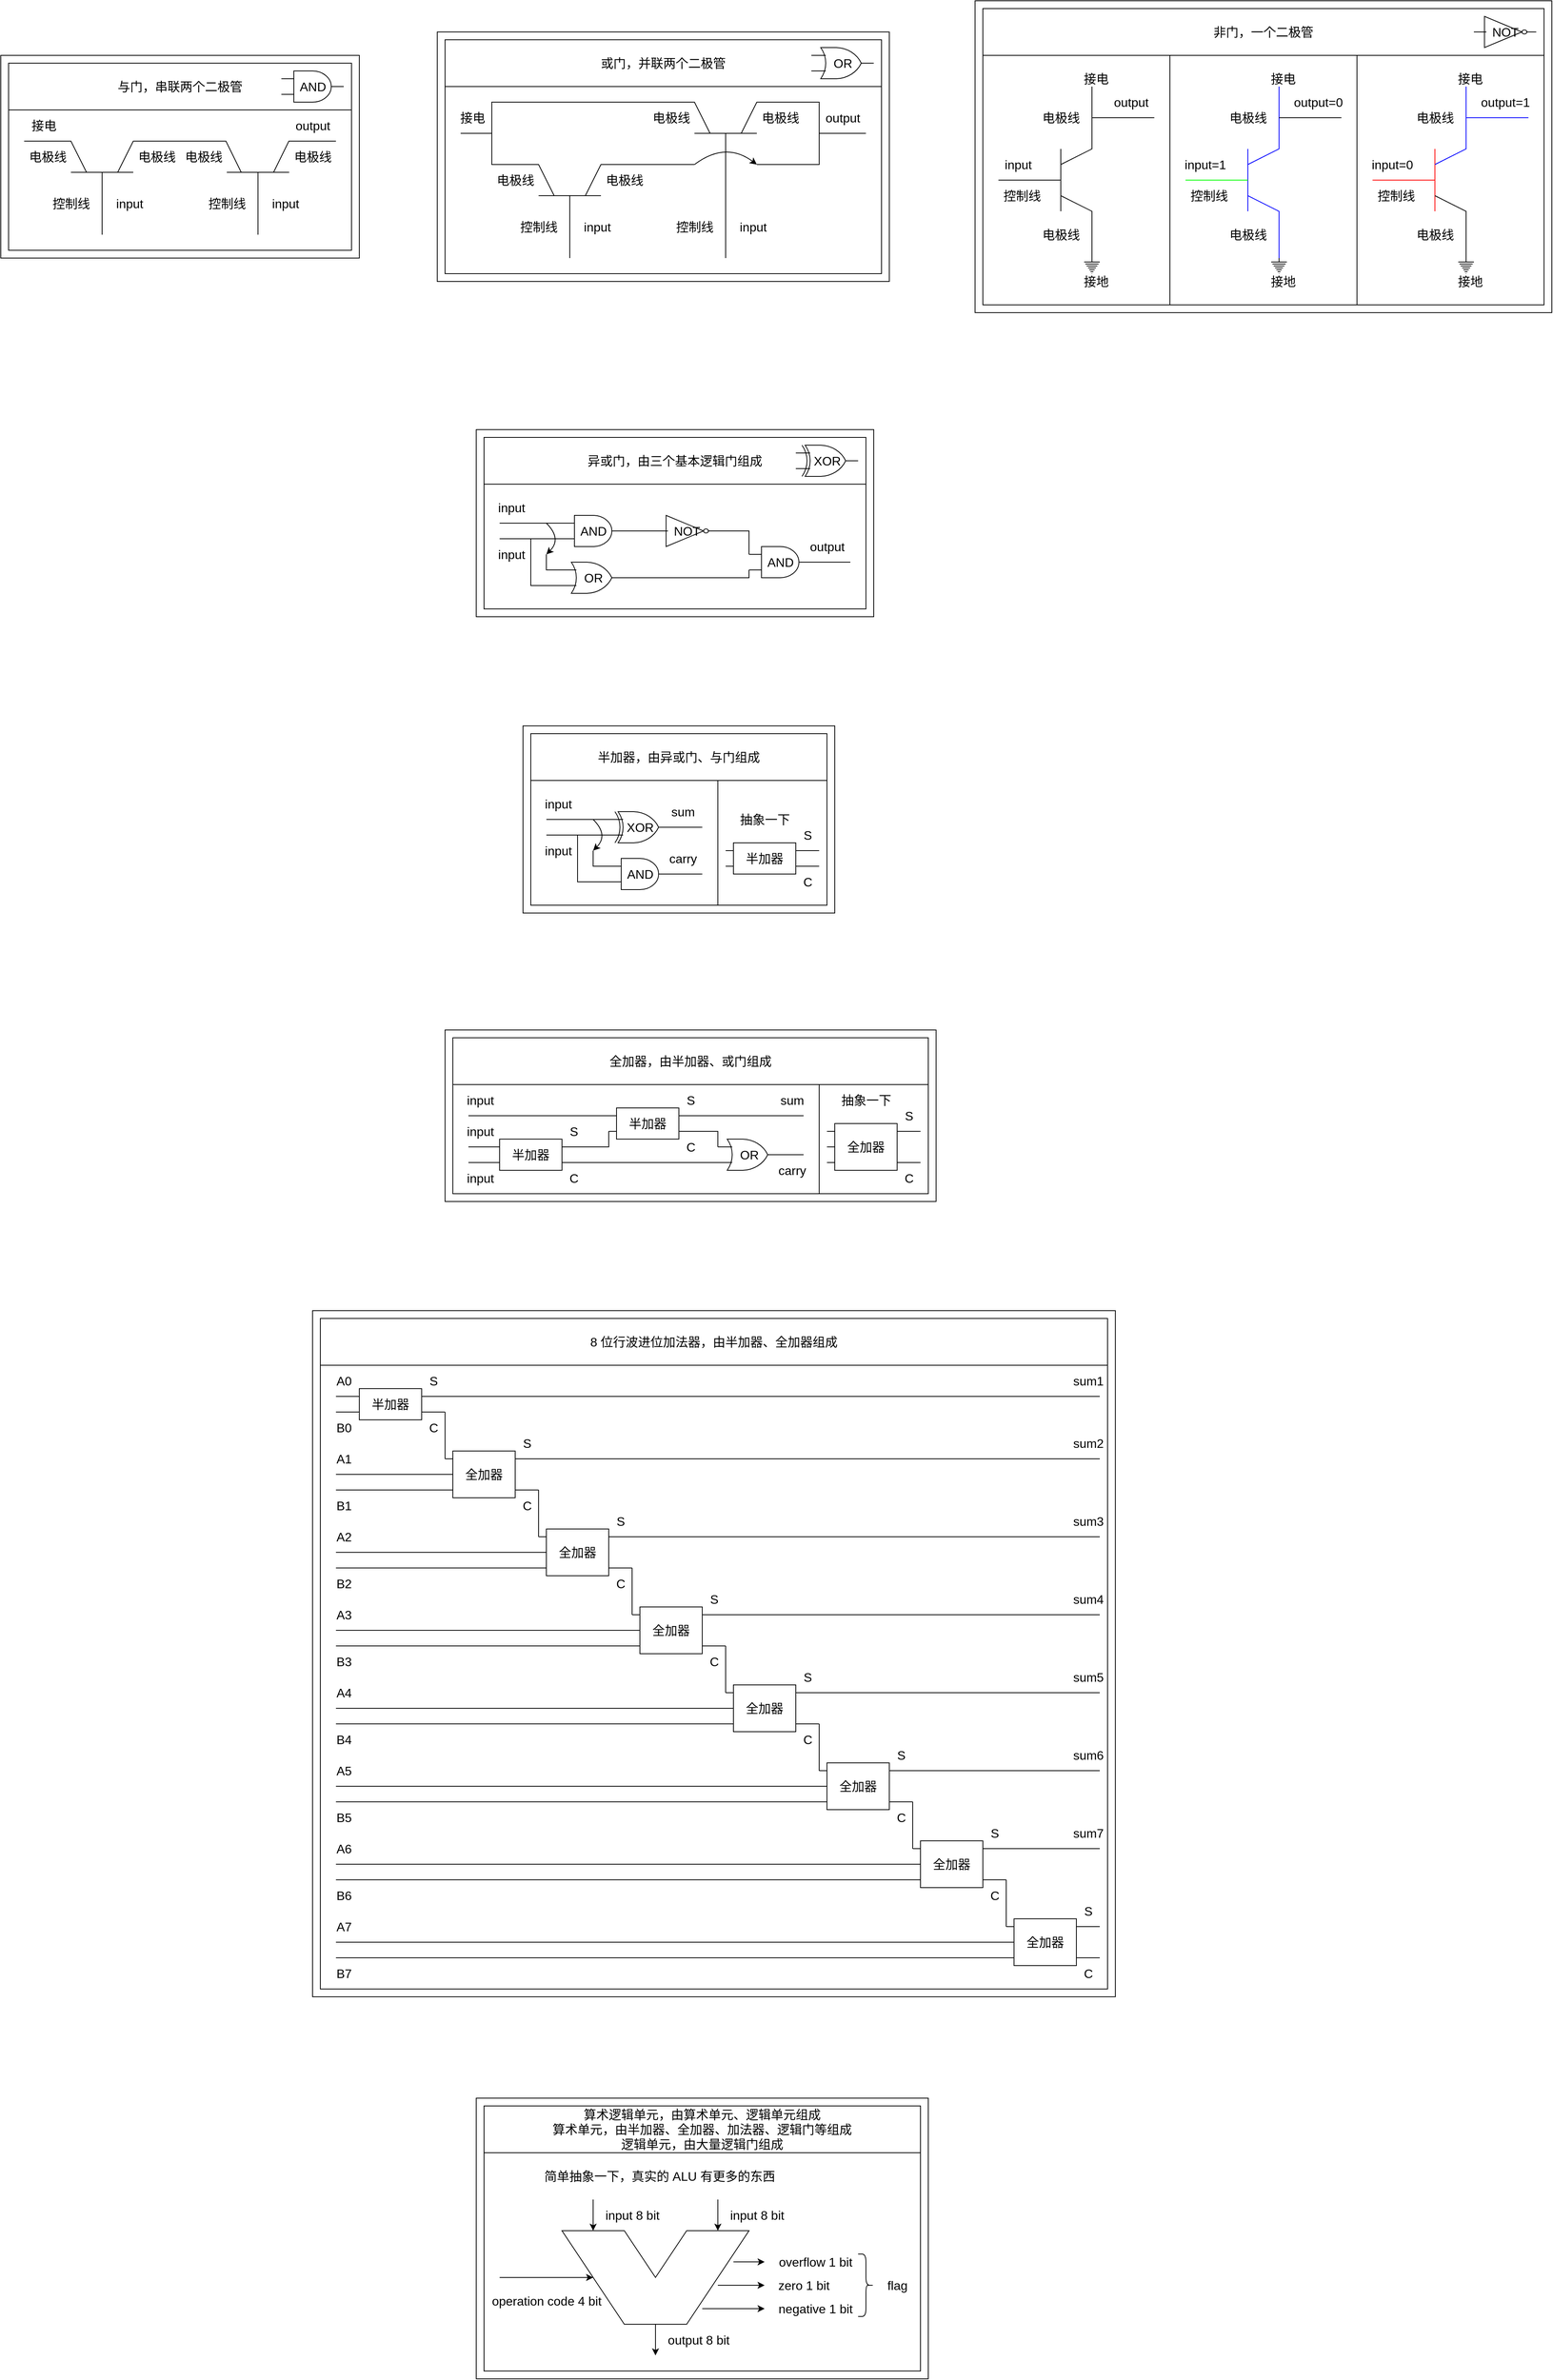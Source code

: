 <mxfile version="17.4.2" type="device"><diagram id="n6hgCIsgHHgJlaZAjlak" name="第 1 页"><mxGraphModel dx="3109" dy="3578" grid="1" gridSize="10" guides="1" tooltips="1" connect="1" arrows="1" fold="1" page="1" pageScale="1" pageWidth="827" pageHeight="1169" math="0" shadow="0"><root><mxCell id="0"/><mxCell id="1" parent="0"/><mxCell id="3Is2JPBMQoYDMGSMHPyH-1" value="" style="group" vertex="1" connectable="0" parent="1"><mxGeometry x="1400" y="-1040" width="740" height="400" as="geometry"/></mxCell><mxCell id="3Is2JPBMQoYDMGSMHPyH-2" value="" style="rounded=0;whiteSpace=wrap;html=1;fontSize=16;strokeColor=#000000;fillColor=none;container=0;" vertex="1" parent="3Is2JPBMQoYDMGSMHPyH-1"><mxGeometry width="740" height="400" as="geometry"/></mxCell><mxCell id="3Is2JPBMQoYDMGSMHPyH-3" value="" style="rounded=0;whiteSpace=wrap;html=1;fontSize=16;fillColor=none;container=0;" vertex="1" parent="3Is2JPBMQoYDMGSMHPyH-1"><mxGeometry x="250" y="70" width="240" height="320" as="geometry"/></mxCell><mxCell id="3Is2JPBMQoYDMGSMHPyH-4" value="非门，一个二极管" style="rounded=0;whiteSpace=wrap;html=1;fontSize=16;fillColor=none;container=0;" vertex="1" parent="3Is2JPBMQoYDMGSMHPyH-1"><mxGeometry x="10" y="10" width="720" height="60" as="geometry"/></mxCell><mxCell id="3Is2JPBMQoYDMGSMHPyH-5" value="" style="endArrow=none;html=1;rounded=0;fontSize=16;strokeColor=#0000FF;" edge="1" parent="3Is2JPBMQoYDMGSMHPyH-1"><mxGeometry width="50" height="50" relative="1" as="geometry"><mxPoint x="350" y="270" as="sourcePoint"/><mxPoint x="350" y="190" as="targetPoint"/></mxGeometry></mxCell><mxCell id="3Is2JPBMQoYDMGSMHPyH-6" value="" style="endArrow=none;html=1;rounded=0;fontSize=16;strokeColor=#00FF00;" edge="1" parent="3Is2JPBMQoYDMGSMHPyH-1"><mxGeometry width="50" height="50" relative="1" as="geometry"><mxPoint x="270" y="230" as="sourcePoint"/><mxPoint x="350" y="230" as="targetPoint"/></mxGeometry></mxCell><mxCell id="3Is2JPBMQoYDMGSMHPyH-7" value="" style="endArrow=none;html=1;rounded=0;fontSize=16;strokeColor=#0000FF;" edge="1" parent="3Is2JPBMQoYDMGSMHPyH-1"><mxGeometry width="50" height="50" relative="1" as="geometry"><mxPoint x="350" y="210" as="sourcePoint"/><mxPoint x="390" y="110" as="targetPoint"/><Array as="points"><mxPoint x="390" y="190"/></Array></mxGeometry></mxCell><mxCell id="3Is2JPBMQoYDMGSMHPyH-8" value="" style="endArrow=none;html=1;rounded=0;fontSize=16;strokeColor=#0000FF;" edge="1" parent="3Is2JPBMQoYDMGSMHPyH-1"><mxGeometry width="50" height="50" relative="1" as="geometry"><mxPoint x="350" y="250" as="sourcePoint"/><mxPoint x="390" y="330" as="targetPoint"/><Array as="points"><mxPoint x="390" y="270"/></Array></mxGeometry></mxCell><mxCell id="3Is2JPBMQoYDMGSMHPyH-9" value="控制线" style="text;html=1;align=center;verticalAlign=middle;resizable=0;points=[];autosize=1;strokeColor=none;fillColor=none;fontSize=16;container=0;" vertex="1" parent="3Is2JPBMQoYDMGSMHPyH-1"><mxGeometry x="270" y="240" width="60" height="20" as="geometry"/></mxCell><mxCell id="3Is2JPBMQoYDMGSMHPyH-10" value="电极线" style="text;html=1;align=center;verticalAlign=middle;resizable=0;points=[];autosize=1;strokeColor=none;fillColor=none;fontSize=16;container=0;" vertex="1" parent="3Is2JPBMQoYDMGSMHPyH-1"><mxGeometry x="320" y="140" width="60" height="20" as="geometry"/></mxCell><mxCell id="3Is2JPBMQoYDMGSMHPyH-11" value="电极线" style="text;html=1;align=center;verticalAlign=middle;resizable=0;points=[];autosize=1;strokeColor=none;fillColor=none;fontSize=16;container=0;" vertex="1" parent="3Is2JPBMQoYDMGSMHPyH-1"><mxGeometry x="320" y="290" width="60" height="20" as="geometry"/></mxCell><mxCell id="3Is2JPBMQoYDMGSMHPyH-12" value="input=1" style="text;html=1;align=center;verticalAlign=middle;resizable=0;points=[];autosize=1;strokeColor=none;fillColor=none;fontSize=16;container=0;" vertex="1" parent="3Is2JPBMQoYDMGSMHPyH-1"><mxGeometry x="260" y="200" width="70" height="20" as="geometry"/></mxCell><mxCell id="3Is2JPBMQoYDMGSMHPyH-13" value="" style="pointerEvents=1;verticalLabelPosition=bottom;shadow=0;dashed=0;align=center;html=1;verticalAlign=top;shape=mxgraph.electrical.signal_sources.protective_earth;fontSize=16;fillColor=none;container=0;" vertex="1" parent="3Is2JPBMQoYDMGSMHPyH-1"><mxGeometry x="380" y="330" width="20" height="20" as="geometry"/></mxCell><mxCell id="3Is2JPBMQoYDMGSMHPyH-14" value="" style="endArrow=none;html=1;rounded=0;fontSize=16;strokeColor=#000000;" edge="1" parent="3Is2JPBMQoYDMGSMHPyH-1"><mxGeometry width="50" height="50" relative="1" as="geometry"><mxPoint x="390" y="150" as="sourcePoint"/><mxPoint x="470" y="150" as="targetPoint"/></mxGeometry></mxCell><mxCell id="3Is2JPBMQoYDMGSMHPyH-15" value="output=0" style="text;html=1;align=center;verticalAlign=middle;resizable=0;points=[];autosize=1;strokeColor=none;fillColor=none;fontSize=16;container=0;" vertex="1" parent="3Is2JPBMQoYDMGSMHPyH-1"><mxGeometry x="400" y="120" width="80" height="20" as="geometry"/></mxCell><mxCell id="3Is2JPBMQoYDMGSMHPyH-16" value="接地" style="text;html=1;align=center;verticalAlign=middle;resizable=0;points=[];autosize=1;strokeColor=none;fillColor=none;fontSize=16;container=0;" vertex="1" parent="3Is2JPBMQoYDMGSMHPyH-1"><mxGeometry x="370" y="350" width="50" height="20" as="geometry"/></mxCell><mxCell id="3Is2JPBMQoYDMGSMHPyH-17" value="接电" style="text;html=1;align=center;verticalAlign=middle;resizable=0;points=[];autosize=1;strokeColor=none;fillColor=none;fontSize=16;container=0;" vertex="1" parent="3Is2JPBMQoYDMGSMHPyH-1"><mxGeometry x="370" y="90" width="50" height="20" as="geometry"/></mxCell><mxCell id="3Is2JPBMQoYDMGSMHPyH-18" value="" style="rounded=0;whiteSpace=wrap;html=1;fontSize=16;fillColor=none;container=0;" vertex="1" parent="3Is2JPBMQoYDMGSMHPyH-1"><mxGeometry x="490" y="70" width="240" height="320" as="geometry"/></mxCell><mxCell id="3Is2JPBMQoYDMGSMHPyH-19" value="" style="endArrow=none;html=1;rounded=0;fontSize=16;strokeColor=#FF0000;" edge="1" parent="3Is2JPBMQoYDMGSMHPyH-1"><mxGeometry width="50" height="50" relative="1" as="geometry"><mxPoint x="590" y="270" as="sourcePoint"/><mxPoint x="590" y="190" as="targetPoint"/></mxGeometry></mxCell><mxCell id="3Is2JPBMQoYDMGSMHPyH-20" value="" style="endArrow=none;html=1;rounded=0;fontSize=16;strokeColor=#FF0000;" edge="1" parent="3Is2JPBMQoYDMGSMHPyH-1"><mxGeometry width="50" height="50" relative="1" as="geometry"><mxPoint x="510" y="230" as="sourcePoint"/><mxPoint x="590" y="230" as="targetPoint"/></mxGeometry></mxCell><mxCell id="3Is2JPBMQoYDMGSMHPyH-21" value="" style="endArrow=none;html=1;rounded=0;fontSize=16;strokeColor=#0000FF;" edge="1" parent="3Is2JPBMQoYDMGSMHPyH-1"><mxGeometry width="50" height="50" relative="1" as="geometry"><mxPoint x="590" y="210" as="sourcePoint"/><mxPoint x="630" y="110" as="targetPoint"/><Array as="points"><mxPoint x="630" y="190"/></Array></mxGeometry></mxCell><mxCell id="3Is2JPBMQoYDMGSMHPyH-22" value="" style="endArrow=none;html=1;rounded=0;fontSize=16;strokeColor=#000000;" edge="1" parent="3Is2JPBMQoYDMGSMHPyH-1"><mxGeometry width="50" height="50" relative="1" as="geometry"><mxPoint x="590" y="250" as="sourcePoint"/><mxPoint x="630" y="330" as="targetPoint"/><Array as="points"><mxPoint x="630" y="270"/></Array></mxGeometry></mxCell><mxCell id="3Is2JPBMQoYDMGSMHPyH-23" value="控制线" style="text;html=1;align=center;verticalAlign=middle;resizable=0;points=[];autosize=1;strokeColor=none;fillColor=none;fontSize=16;container=0;" vertex="1" parent="3Is2JPBMQoYDMGSMHPyH-1"><mxGeometry x="510" y="240" width="60" height="20" as="geometry"/></mxCell><mxCell id="3Is2JPBMQoYDMGSMHPyH-24" value="电极线" style="text;html=1;align=center;verticalAlign=middle;resizable=0;points=[];autosize=1;strokeColor=none;fillColor=none;fontSize=16;container=0;" vertex="1" parent="3Is2JPBMQoYDMGSMHPyH-1"><mxGeometry x="560" y="140" width="60" height="20" as="geometry"/></mxCell><mxCell id="3Is2JPBMQoYDMGSMHPyH-25" value="电极线" style="text;html=1;align=center;verticalAlign=middle;resizable=0;points=[];autosize=1;strokeColor=none;fillColor=none;fontSize=16;container=0;" vertex="1" parent="3Is2JPBMQoYDMGSMHPyH-1"><mxGeometry x="560" y="290" width="60" height="20" as="geometry"/></mxCell><mxCell id="3Is2JPBMQoYDMGSMHPyH-26" value="input=0" style="text;html=1;align=center;verticalAlign=middle;resizable=0;points=[];autosize=1;strokeColor=none;fillColor=none;fontSize=16;container=0;" vertex="1" parent="3Is2JPBMQoYDMGSMHPyH-1"><mxGeometry x="500" y="200" width="70" height="20" as="geometry"/></mxCell><mxCell id="3Is2JPBMQoYDMGSMHPyH-27" value="" style="pointerEvents=1;verticalLabelPosition=bottom;shadow=0;dashed=0;align=center;html=1;verticalAlign=top;shape=mxgraph.electrical.signal_sources.protective_earth;fontSize=16;fillColor=none;container=0;" vertex="1" parent="3Is2JPBMQoYDMGSMHPyH-1"><mxGeometry x="620" y="330" width="20" height="20" as="geometry"/></mxCell><mxCell id="3Is2JPBMQoYDMGSMHPyH-28" value="" style="endArrow=none;html=1;rounded=0;fontSize=16;strokeColor=#0000FF;" edge="1" parent="3Is2JPBMQoYDMGSMHPyH-1"><mxGeometry width="50" height="50" relative="1" as="geometry"><mxPoint x="630" y="150" as="sourcePoint"/><mxPoint x="710" y="150" as="targetPoint"/></mxGeometry></mxCell><mxCell id="3Is2JPBMQoYDMGSMHPyH-29" value="output=1" style="text;html=1;align=center;verticalAlign=middle;resizable=0;points=[];autosize=1;strokeColor=none;fillColor=none;fontSize=16;container=0;" vertex="1" parent="3Is2JPBMQoYDMGSMHPyH-1"><mxGeometry x="640" y="120" width="80" height="20" as="geometry"/></mxCell><mxCell id="3Is2JPBMQoYDMGSMHPyH-30" value="接地" style="text;html=1;align=center;verticalAlign=middle;resizable=0;points=[];autosize=1;strokeColor=none;fillColor=none;fontSize=16;container=0;" vertex="1" parent="3Is2JPBMQoYDMGSMHPyH-1"><mxGeometry x="610" y="350" width="50" height="20" as="geometry"/></mxCell><mxCell id="3Is2JPBMQoYDMGSMHPyH-31" value="接电" style="text;html=1;align=center;verticalAlign=middle;resizable=0;points=[];autosize=1;strokeColor=none;fillColor=none;fontSize=16;container=0;" vertex="1" parent="3Is2JPBMQoYDMGSMHPyH-1"><mxGeometry x="610" y="90" width="50" height="20" as="geometry"/></mxCell><mxCell id="3Is2JPBMQoYDMGSMHPyH-32" value="" style="endArrow=none;html=1;rounded=0;fontSize=16;strokeColor=#000000;" edge="1" parent="3Is2JPBMQoYDMGSMHPyH-1"><mxGeometry width="50" height="50" relative="1" as="geometry"><mxPoint x="110" y="270" as="sourcePoint"/><mxPoint x="110" y="190" as="targetPoint"/></mxGeometry></mxCell><mxCell id="3Is2JPBMQoYDMGSMHPyH-33" value="" style="endArrow=none;html=1;rounded=0;fontSize=16;strokeColor=#000000;" edge="1" parent="3Is2JPBMQoYDMGSMHPyH-1"><mxGeometry width="50" height="50" relative="1" as="geometry"><mxPoint x="30" y="230" as="sourcePoint"/><mxPoint x="110" y="230" as="targetPoint"/></mxGeometry></mxCell><mxCell id="3Is2JPBMQoYDMGSMHPyH-34" value="" style="endArrow=none;html=1;rounded=0;fontSize=16;strokeColor=#000000;" edge="1" parent="3Is2JPBMQoYDMGSMHPyH-1"><mxGeometry width="50" height="50" relative="1" as="geometry"><mxPoint x="110" y="210" as="sourcePoint"/><mxPoint x="150" y="110" as="targetPoint"/><Array as="points"><mxPoint x="150" y="190"/></Array></mxGeometry></mxCell><mxCell id="3Is2JPBMQoYDMGSMHPyH-35" value="" style="endArrow=none;html=1;rounded=0;fontSize=16;strokeColor=#000000;" edge="1" parent="3Is2JPBMQoYDMGSMHPyH-1"><mxGeometry width="50" height="50" relative="1" as="geometry"><mxPoint x="110" y="250" as="sourcePoint"/><mxPoint x="150" y="330" as="targetPoint"/><Array as="points"><mxPoint x="150" y="270"/></Array></mxGeometry></mxCell><mxCell id="3Is2JPBMQoYDMGSMHPyH-36" value="控制线" style="text;html=1;align=center;verticalAlign=middle;resizable=0;points=[];autosize=1;strokeColor=none;fillColor=none;fontSize=16;container=0;" vertex="1" parent="3Is2JPBMQoYDMGSMHPyH-1"><mxGeometry x="30" y="240" width="60" height="20" as="geometry"/></mxCell><mxCell id="3Is2JPBMQoYDMGSMHPyH-37" value="电极线" style="text;html=1;align=center;verticalAlign=middle;resizable=0;points=[];autosize=1;strokeColor=none;fillColor=none;fontSize=16;container=0;" vertex="1" parent="3Is2JPBMQoYDMGSMHPyH-1"><mxGeometry x="80" y="140" width="60" height="20" as="geometry"/></mxCell><mxCell id="3Is2JPBMQoYDMGSMHPyH-38" value="电极线" style="text;html=1;align=center;verticalAlign=middle;resizable=0;points=[];autosize=1;strokeColor=none;fillColor=none;fontSize=16;container=0;" vertex="1" parent="3Is2JPBMQoYDMGSMHPyH-1"><mxGeometry x="80" y="290" width="60" height="20" as="geometry"/></mxCell><mxCell id="3Is2JPBMQoYDMGSMHPyH-39" value="input" style="text;html=1;align=center;verticalAlign=middle;resizable=0;points=[];autosize=1;strokeColor=none;fillColor=none;fontSize=16;container=0;" vertex="1" parent="3Is2JPBMQoYDMGSMHPyH-1"><mxGeometry x="30" y="200" width="50" height="20" as="geometry"/></mxCell><mxCell id="3Is2JPBMQoYDMGSMHPyH-40" value="" style="pointerEvents=1;verticalLabelPosition=bottom;shadow=0;dashed=0;align=center;html=1;verticalAlign=top;shape=mxgraph.electrical.signal_sources.protective_earth;fontSize=16;fillColor=none;container=0;" vertex="1" parent="3Is2JPBMQoYDMGSMHPyH-1"><mxGeometry x="140" y="330" width="20" height="20" as="geometry"/></mxCell><mxCell id="3Is2JPBMQoYDMGSMHPyH-41" value="" style="endArrow=none;html=1;rounded=0;fontSize=16;strokeColor=#000000;" edge="1" parent="3Is2JPBMQoYDMGSMHPyH-1"><mxGeometry width="50" height="50" relative="1" as="geometry"><mxPoint x="150" y="150" as="sourcePoint"/><mxPoint x="230" y="150" as="targetPoint"/></mxGeometry></mxCell><mxCell id="3Is2JPBMQoYDMGSMHPyH-42" value="output" style="text;html=1;align=center;verticalAlign=middle;resizable=0;points=[];autosize=1;strokeColor=none;fillColor=none;fontSize=16;container=0;" vertex="1" parent="3Is2JPBMQoYDMGSMHPyH-1"><mxGeometry x="170" y="120" width="60" height="20" as="geometry"/></mxCell><mxCell id="3Is2JPBMQoYDMGSMHPyH-43" value="接地" style="text;html=1;align=center;verticalAlign=middle;resizable=0;points=[];autosize=1;strokeColor=none;fillColor=none;fontSize=16;container=0;" vertex="1" parent="3Is2JPBMQoYDMGSMHPyH-1"><mxGeometry x="130" y="350" width="50" height="20" as="geometry"/></mxCell><mxCell id="3Is2JPBMQoYDMGSMHPyH-44" value="" style="rounded=0;whiteSpace=wrap;html=1;fontSize=16;fillColor=none;container=0;" vertex="1" parent="3Is2JPBMQoYDMGSMHPyH-1"><mxGeometry x="10" y="70" width="240" height="320" as="geometry"/></mxCell><mxCell id="3Is2JPBMQoYDMGSMHPyH-45" value="接电" style="text;html=1;align=center;verticalAlign=middle;resizable=0;points=[];autosize=1;strokeColor=none;fillColor=none;fontSize=16;container=0;" vertex="1" parent="3Is2JPBMQoYDMGSMHPyH-1"><mxGeometry x="130" y="90" width="50" height="20" as="geometry"/></mxCell><mxCell id="3Is2JPBMQoYDMGSMHPyH-46" value="NOT" style="verticalLabelPosition=middle;shadow=0;dashed=0;align=center;html=1;verticalAlign=middle;shape=mxgraph.electrical.logic_gates.inverter_2;fontSize=16;strokeColor=#000000;fillColor=none;labelPosition=center;container=0;" vertex="1" parent="3Is2JPBMQoYDMGSMHPyH-1"><mxGeometry x="640" y="20" width="80" height="40" as="geometry"/></mxCell><mxCell id="3Is2JPBMQoYDMGSMHPyH-47" value="" style="group" vertex="1" connectable="0" parent="1"><mxGeometry x="710" y="-1000" width="580" height="320" as="geometry"/></mxCell><mxCell id="3Is2JPBMQoYDMGSMHPyH-48" value="" style="rounded=0;whiteSpace=wrap;html=1;fontSize=16;strokeColor=#000000;fillColor=none;container=0;" vertex="1" parent="3Is2JPBMQoYDMGSMHPyH-47"><mxGeometry width="580" height="320" as="geometry"/></mxCell><mxCell id="3Is2JPBMQoYDMGSMHPyH-49" value="" style="rounded=0;whiteSpace=wrap;html=1;fontSize=16;fillColor=none;container=0;" vertex="1" parent="3Is2JPBMQoYDMGSMHPyH-47"><mxGeometry x="10" y="70" width="560" height="240" as="geometry"/></mxCell><mxCell id="3Is2JPBMQoYDMGSMHPyH-50" value="" style="endArrow=none;html=1;rounded=0;fontSize=16;strokeColor=#000000;" edge="1" parent="3Is2JPBMQoYDMGSMHPyH-47"><mxGeometry width="50" height="50" relative="1" as="geometry"><mxPoint x="210" y="210" as="sourcePoint"/><mxPoint x="130" y="210" as="targetPoint"/></mxGeometry></mxCell><mxCell id="3Is2JPBMQoYDMGSMHPyH-51" value="" style="endArrow=none;html=1;rounded=0;fontSize=16;strokeColor=#000000;" edge="1" parent="3Is2JPBMQoYDMGSMHPyH-47"><mxGeometry width="50" height="50" relative="1" as="geometry"><mxPoint x="170" y="210" as="sourcePoint"/><mxPoint x="170" y="290" as="targetPoint"/></mxGeometry></mxCell><mxCell id="3Is2JPBMQoYDMGSMHPyH-52" value="" style="endArrow=none;html=1;rounded=0;fontSize=16;strokeColor=#000000;" edge="1" parent="3Is2JPBMQoYDMGSMHPyH-47"><mxGeometry width="50" height="50" relative="1" as="geometry"><mxPoint x="150" y="210" as="sourcePoint"/><mxPoint x="70" y="130" as="targetPoint"/><Array as="points"><mxPoint x="130" y="170"/><mxPoint x="70" y="170"/></Array></mxGeometry></mxCell><mxCell id="3Is2JPBMQoYDMGSMHPyH-53" value="" style="endArrow=none;html=1;rounded=0;fontSize=16;strokeColor=#000000;" edge="1" parent="3Is2JPBMQoYDMGSMHPyH-47"><mxGeometry width="50" height="50" relative="1" as="geometry"><mxPoint x="190" y="210" as="sourcePoint"/><mxPoint x="330" y="170" as="targetPoint"/><Array as="points"><mxPoint x="210" y="170"/></Array></mxGeometry></mxCell><mxCell id="3Is2JPBMQoYDMGSMHPyH-54" value="控制线" style="text;html=1;align=center;verticalAlign=middle;resizable=0;points=[];autosize=1;strokeColor=none;fillColor=none;fontSize=16;container=0;" vertex="1" parent="3Is2JPBMQoYDMGSMHPyH-47"><mxGeometry x="100" y="240" width="60" height="20" as="geometry"/></mxCell><mxCell id="3Is2JPBMQoYDMGSMHPyH-55" value="电极线" style="text;html=1;align=center;verticalAlign=middle;resizable=0;points=[];autosize=1;strokeColor=none;fillColor=none;fontSize=16;container=0;" vertex="1" parent="3Is2JPBMQoYDMGSMHPyH-47"><mxGeometry x="210" y="180" width="60" height="20" as="geometry"/></mxCell><mxCell id="3Is2JPBMQoYDMGSMHPyH-56" value="电极线" style="text;html=1;align=center;verticalAlign=middle;resizable=0;points=[];autosize=1;strokeColor=none;fillColor=none;fontSize=16;container=0;" vertex="1" parent="3Is2JPBMQoYDMGSMHPyH-47"><mxGeometry x="70" y="180" width="60" height="20" as="geometry"/></mxCell><mxCell id="3Is2JPBMQoYDMGSMHPyH-57" value="input" style="text;html=1;align=center;verticalAlign=middle;resizable=0;points=[];autosize=1;strokeColor=none;fillColor=none;fontSize=16;container=0;" vertex="1" parent="3Is2JPBMQoYDMGSMHPyH-47"><mxGeometry x="180" y="240" width="50" height="20" as="geometry"/></mxCell><mxCell id="3Is2JPBMQoYDMGSMHPyH-58" value="output" style="text;html=1;align=center;verticalAlign=middle;resizable=0;points=[];autosize=1;strokeColor=none;fillColor=none;fontSize=16;container=0;" vertex="1" parent="3Is2JPBMQoYDMGSMHPyH-47"><mxGeometry x="490" y="100" width="60" height="20" as="geometry"/></mxCell><mxCell id="3Is2JPBMQoYDMGSMHPyH-59" value="接电" style="text;html=1;align=center;verticalAlign=middle;resizable=0;points=[];autosize=1;strokeColor=none;fillColor=none;fontSize=16;container=0;" vertex="1" parent="3Is2JPBMQoYDMGSMHPyH-47"><mxGeometry x="20" y="100" width="50" height="20" as="geometry"/></mxCell><mxCell id="3Is2JPBMQoYDMGSMHPyH-60" value="" style="endArrow=none;html=1;rounded=0;fontSize=16;strokeColor=#000000;" edge="1" parent="3Is2JPBMQoYDMGSMHPyH-47"><mxGeometry width="50" height="50" relative="1" as="geometry"><mxPoint x="410" y="130" as="sourcePoint"/><mxPoint x="330" y="130" as="targetPoint"/></mxGeometry></mxCell><mxCell id="3Is2JPBMQoYDMGSMHPyH-61" value="" style="endArrow=none;html=1;rounded=0;fontSize=16;strokeColor=#000000;" edge="1" parent="3Is2JPBMQoYDMGSMHPyH-47"><mxGeometry width="50" height="50" relative="1" as="geometry"><mxPoint x="370" y="130" as="sourcePoint"/><mxPoint x="370" y="290" as="targetPoint"/></mxGeometry></mxCell><mxCell id="3Is2JPBMQoYDMGSMHPyH-62" value="" style="endArrow=none;html=1;rounded=0;fontSize=16;strokeColor=#000000;" edge="1" parent="3Is2JPBMQoYDMGSMHPyH-47"><mxGeometry width="50" height="50" relative="1" as="geometry"><mxPoint x="350" y="130" as="sourcePoint"/><mxPoint x="70" y="130" as="targetPoint"/><Array as="points"><mxPoint x="330" y="90"/><mxPoint x="70" y="90"/></Array></mxGeometry></mxCell><mxCell id="3Is2JPBMQoYDMGSMHPyH-63" value="" style="endArrow=none;html=1;rounded=0;fontSize=16;strokeColor=#000000;" edge="1" parent="3Is2JPBMQoYDMGSMHPyH-47"><mxGeometry width="50" height="50" relative="1" as="geometry"><mxPoint x="390" y="130" as="sourcePoint"/><mxPoint x="490" y="130" as="targetPoint"/><Array as="points"><mxPoint x="410" y="90"/><mxPoint x="490" y="90"/></Array></mxGeometry></mxCell><mxCell id="3Is2JPBMQoYDMGSMHPyH-64" value="控制线" style="text;html=1;align=center;verticalAlign=middle;resizable=0;points=[];autosize=1;strokeColor=none;fillColor=none;fontSize=16;container=0;" vertex="1" parent="3Is2JPBMQoYDMGSMHPyH-47"><mxGeometry x="300" y="240" width="60" height="20" as="geometry"/></mxCell><mxCell id="3Is2JPBMQoYDMGSMHPyH-65" value="input" style="text;html=1;align=center;verticalAlign=middle;resizable=0;points=[];autosize=1;strokeColor=none;fillColor=none;fontSize=16;container=0;" vertex="1" parent="3Is2JPBMQoYDMGSMHPyH-47"><mxGeometry x="380" y="240" width="50" height="20" as="geometry"/></mxCell><mxCell id="3Is2JPBMQoYDMGSMHPyH-66" value="电极线" style="text;html=1;align=center;verticalAlign=middle;resizable=0;points=[];autosize=1;strokeColor=none;fillColor=none;fontSize=16;container=0;" vertex="1" parent="3Is2JPBMQoYDMGSMHPyH-47"><mxGeometry x="270" y="100" width="60" height="20" as="geometry"/></mxCell><mxCell id="3Is2JPBMQoYDMGSMHPyH-67" value="电极线" style="text;html=1;align=center;verticalAlign=middle;resizable=0;points=[];autosize=1;strokeColor=none;fillColor=none;fontSize=16;container=0;" vertex="1" parent="3Is2JPBMQoYDMGSMHPyH-47"><mxGeometry x="410" y="100" width="60" height="20" as="geometry"/></mxCell><mxCell id="3Is2JPBMQoYDMGSMHPyH-68" value="或门，并联两个二极管" style="rounded=0;whiteSpace=wrap;html=1;fontSize=16;fillColor=none;container=0;" vertex="1" parent="3Is2JPBMQoYDMGSMHPyH-47"><mxGeometry x="10" y="10" width="560" height="60" as="geometry"/></mxCell><mxCell id="3Is2JPBMQoYDMGSMHPyH-69" value="" style="endArrow=none;html=1;rounded=0;fontSize=16;strokeColor=#000000;" edge="1" parent="3Is2JPBMQoYDMGSMHPyH-47"><mxGeometry width="50" height="50" relative="1" as="geometry"><mxPoint x="30" y="130" as="sourcePoint"/><mxPoint x="70" y="130" as="targetPoint"/></mxGeometry></mxCell><mxCell id="3Is2JPBMQoYDMGSMHPyH-70" value="" style="endArrow=none;html=1;rounded=0;fontSize=16;strokeColor=#000000;" edge="1" parent="3Is2JPBMQoYDMGSMHPyH-47"><mxGeometry width="50" height="50" relative="1" as="geometry"><mxPoint x="410" y="170" as="sourcePoint"/><mxPoint x="490" y="130" as="targetPoint"/><Array as="points"><mxPoint x="490" y="170"/></Array></mxGeometry></mxCell><mxCell id="3Is2JPBMQoYDMGSMHPyH-71" value="" style="endArrow=none;html=1;rounded=0;fontSize=16;strokeColor=#000000;" edge="1" parent="3Is2JPBMQoYDMGSMHPyH-47"><mxGeometry width="50" height="50" relative="1" as="geometry"><mxPoint x="490" y="130" as="sourcePoint"/><mxPoint x="550" y="130" as="targetPoint"/></mxGeometry></mxCell><mxCell id="3Is2JPBMQoYDMGSMHPyH-72" value="" style="curved=1;endArrow=classic;html=1;rounded=0;fontSize=16;strokeColor=#000000;" edge="1" parent="3Is2JPBMQoYDMGSMHPyH-47"><mxGeometry width="50" height="50" relative="1" as="geometry"><mxPoint x="330" y="170" as="sourcePoint"/><mxPoint x="410" y="170" as="targetPoint"/><Array as="points"><mxPoint x="370" y="140"/></Array></mxGeometry></mxCell><mxCell id="3Is2JPBMQoYDMGSMHPyH-73" value="OR" style="verticalLabelPosition=middle;shadow=0;dashed=0;align=center;html=1;verticalAlign=middle;shape=mxgraph.electrical.logic_gates.logic_gate;operation=or;fontSize=16;strokeColor=#000000;fillColor=none;labelPosition=center;container=0;" vertex="1" parent="3Is2JPBMQoYDMGSMHPyH-47"><mxGeometry x="480" y="20" width="80" height="40" as="geometry"/></mxCell><mxCell id="3Is2JPBMQoYDMGSMHPyH-74" value="" style="group" vertex="1" connectable="0" parent="1"><mxGeometry x="760" y="-490" width="510" height="240" as="geometry"/></mxCell><mxCell id="3Is2JPBMQoYDMGSMHPyH-75" value="" style="rounded=0;whiteSpace=wrap;html=1;fontSize=16;strokeColor=#000000;fillColor=none;container=0;" vertex="1" parent="3Is2JPBMQoYDMGSMHPyH-74"><mxGeometry width="510" height="240" as="geometry"/></mxCell><mxCell id="3Is2JPBMQoYDMGSMHPyH-76" value="" style="whiteSpace=wrap;html=1;fontSize=16;strokeColor=#000000;fillColor=none;container=0;" vertex="1" parent="3Is2JPBMQoYDMGSMHPyH-74"><mxGeometry x="10" y="70" width="490" height="160" as="geometry"/></mxCell><mxCell id="3Is2JPBMQoYDMGSMHPyH-77" value="XOR" style="verticalLabelPosition=middle;shadow=0;dashed=0;align=center;html=1;verticalAlign=middle;shape=mxgraph.electrical.logic_gates.logic_gate;operation=xor;fontSize=16;strokeColor=#000000;fillColor=none;container=0;labelPosition=center;" vertex="1" parent="3Is2JPBMQoYDMGSMHPyH-74"><mxGeometry x="410" y="20" width="80" height="40" as="geometry"/></mxCell><mxCell id="3Is2JPBMQoYDMGSMHPyH-78" value="AND" style="verticalLabelPosition=middle;shadow=0;dashed=0;align=center;html=1;verticalAlign=middle;shape=mxgraph.electrical.logic_gates.logic_gate;operation=and;fontSize=16;strokeColor=#000000;fillColor=none;labelPosition=center;container=0;" vertex="1" parent="3Is2JPBMQoYDMGSMHPyH-74"><mxGeometry x="110" y="110" width="80" height="40" as="geometry"/></mxCell><mxCell id="3Is2JPBMQoYDMGSMHPyH-79" value="NOT" style="verticalLabelPosition=middle;shadow=0;dashed=0;align=center;html=1;verticalAlign=middle;shape=mxgraph.electrical.logic_gates.inverter_2;fontSize=16;strokeColor=#000000;fillColor=none;labelPosition=center;container=0;" vertex="1" parent="3Is2JPBMQoYDMGSMHPyH-74"><mxGeometry x="230" y="110" width="80" height="40" as="geometry"/></mxCell><mxCell id="3Is2JPBMQoYDMGSMHPyH-80" value="AND" style="verticalLabelPosition=middle;shadow=0;dashed=0;align=center;html=1;verticalAlign=middle;shape=mxgraph.electrical.logic_gates.logic_gate;operation=and;fontSize=16;strokeColor=#000000;fillColor=none;labelPosition=center;container=0;" vertex="1" parent="3Is2JPBMQoYDMGSMHPyH-74"><mxGeometry x="350" y="150" width="80" height="40" as="geometry"/></mxCell><mxCell id="3Is2JPBMQoYDMGSMHPyH-81" value="OR" style="verticalLabelPosition=middle;shadow=0;dashed=0;align=center;html=1;verticalAlign=middle;shape=mxgraph.electrical.logic_gates.logic_gate;operation=or;fontSize=16;strokeColor=#000000;fillColor=none;labelPosition=center;container=0;" vertex="1" parent="3Is2JPBMQoYDMGSMHPyH-74"><mxGeometry x="110" y="170" width="80" height="40" as="geometry"/></mxCell><mxCell id="3Is2JPBMQoYDMGSMHPyH-82" value="" style="endArrow=none;html=1;rounded=0;fontSize=16;strokeColor=#000000;entryX=0;entryY=0.25;entryDx=0;entryDy=0;entryPerimeter=0;" edge="1" parent="3Is2JPBMQoYDMGSMHPyH-74" target="3Is2JPBMQoYDMGSMHPyH-78"><mxGeometry width="50" height="50" relative="1" as="geometry"><mxPoint x="30" y="120" as="sourcePoint"/><mxPoint x="70" y="130" as="targetPoint"/></mxGeometry></mxCell><mxCell id="3Is2JPBMQoYDMGSMHPyH-83" value="" style="endArrow=none;html=1;rounded=0;fontSize=16;strokeColor=#000000;entryX=0;entryY=0.5;entryDx=0;entryDy=0;entryPerimeter=0;exitX=1;exitY=0.5;exitDx=0;exitDy=0;exitPerimeter=0;" edge="1" parent="3Is2JPBMQoYDMGSMHPyH-74" source="3Is2JPBMQoYDMGSMHPyH-78" target="3Is2JPBMQoYDMGSMHPyH-79"><mxGeometry width="50" height="50" relative="1" as="geometry"><mxPoint x="220" y="120" as="sourcePoint"/><mxPoint x="120" y="145" as="targetPoint"/></mxGeometry></mxCell><mxCell id="3Is2JPBMQoYDMGSMHPyH-84" value="" style="endArrow=none;html=1;rounded=0;fontSize=16;strokeColor=#000000;entryX=1;entryY=0.5;entryDx=0;entryDy=0;entryPerimeter=0;exitX=0;exitY=0.75;exitDx=0;exitDy=0;exitPerimeter=0;" edge="1" parent="3Is2JPBMQoYDMGSMHPyH-74" source="3Is2JPBMQoYDMGSMHPyH-80" target="3Is2JPBMQoYDMGSMHPyH-81"><mxGeometry width="50" height="50" relative="1" as="geometry"><mxPoint x="220" y="160" as="sourcePoint"/><mxPoint x="240" y="160" as="targetPoint"/><Array as="points"><mxPoint x="350" y="190"/></Array></mxGeometry></mxCell><mxCell id="3Is2JPBMQoYDMGSMHPyH-85" value="" style="endArrow=none;html=1;rounded=0;fontSize=16;strokeColor=#000000;entryX=1;entryY=0.5;entryDx=0;entryDy=0;entryPerimeter=0;exitX=0;exitY=0.25;exitDx=0;exitDy=0;exitPerimeter=0;" edge="1" parent="3Is2JPBMQoYDMGSMHPyH-74" source="3Is2JPBMQoYDMGSMHPyH-80" target="3Is2JPBMQoYDMGSMHPyH-79"><mxGeometry width="50" height="50" relative="1" as="geometry"><mxPoint x="360" y="215" as="sourcePoint"/><mxPoint x="220" y="240" as="targetPoint"/><Array as="points"><mxPoint x="350" y="130"/></Array></mxGeometry></mxCell><mxCell id="3Is2JPBMQoYDMGSMHPyH-86" value="" style="endArrow=none;html=1;rounded=0;fontSize=16;strokeColor=#000000;entryX=0;entryY=0.75;entryDx=0;entryDy=0;entryPerimeter=0;" edge="1" parent="3Is2JPBMQoYDMGSMHPyH-74" target="3Is2JPBMQoYDMGSMHPyH-78"><mxGeometry width="50" height="50" relative="1" as="geometry"><mxPoint x="30" y="140" as="sourcePoint"/><mxPoint x="100" y="170" as="targetPoint"/></mxGeometry></mxCell><mxCell id="3Is2JPBMQoYDMGSMHPyH-87" value="" style="curved=1;endArrow=classic;html=1;rounded=0;fontSize=16;strokeColor=#000000;" edge="1" parent="3Is2JPBMQoYDMGSMHPyH-74"><mxGeometry width="50" height="50" relative="1" as="geometry"><mxPoint x="90" y="120" as="sourcePoint"/><mxPoint x="90" y="160" as="targetPoint"/><Array as="points"><mxPoint x="110" y="140"/></Array></mxGeometry></mxCell><mxCell id="3Is2JPBMQoYDMGSMHPyH-88" value="" style="endArrow=none;html=1;rounded=0;fontSize=16;strokeColor=#000000;exitX=0;exitY=0.75;exitDx=0;exitDy=0;exitPerimeter=0;" edge="1" parent="3Is2JPBMQoYDMGSMHPyH-74" source="3Is2JPBMQoYDMGSMHPyH-81"><mxGeometry width="50" height="50" relative="1" as="geometry"><mxPoint y="190" as="sourcePoint"/><mxPoint x="70" y="140" as="targetPoint"/><Array as="points"><mxPoint x="70" y="200"/></Array></mxGeometry></mxCell><mxCell id="3Is2JPBMQoYDMGSMHPyH-89" value="" style="endArrow=none;html=1;rounded=0;fontSize=16;strokeColor=#000000;entryX=0;entryY=0.25;entryDx=0;entryDy=0;entryPerimeter=0;" edge="1" parent="3Is2JPBMQoYDMGSMHPyH-74" target="3Is2JPBMQoYDMGSMHPyH-81"><mxGeometry width="50" height="50" relative="1" as="geometry"><mxPoint x="90" y="160" as="sourcePoint"/><mxPoint x="90" y="110" as="targetPoint"/><Array as="points"><mxPoint x="90" y="180"/></Array></mxGeometry></mxCell><mxCell id="3Is2JPBMQoYDMGSMHPyH-90" value="input" style="text;html=1;align=center;verticalAlign=middle;resizable=0;points=[];autosize=1;strokeColor=none;fillColor=none;fontSize=16;container=0;" vertex="1" parent="3Is2JPBMQoYDMGSMHPyH-74"><mxGeometry x="20" y="90" width="50" height="20" as="geometry"/></mxCell><mxCell id="3Is2JPBMQoYDMGSMHPyH-91" value="input" style="text;html=1;align=center;verticalAlign=middle;resizable=0;points=[];autosize=1;strokeColor=none;fillColor=none;fontSize=16;container=0;" vertex="1" parent="3Is2JPBMQoYDMGSMHPyH-74"><mxGeometry x="20" y="150" width="50" height="20" as="geometry"/></mxCell><mxCell id="3Is2JPBMQoYDMGSMHPyH-92" value="" style="endArrow=none;html=1;rounded=0;fontSize=16;strokeColor=#000000;exitX=1;exitY=0.5;exitDx=0;exitDy=0;exitPerimeter=0;" edge="1" parent="3Is2JPBMQoYDMGSMHPyH-74" source="3Is2JPBMQoYDMGSMHPyH-80"><mxGeometry width="50" height="50" relative="1" as="geometry"><mxPoint x="270" y="140" as="sourcePoint"/><mxPoint x="480" y="170" as="targetPoint"/></mxGeometry></mxCell><mxCell id="3Is2JPBMQoYDMGSMHPyH-93" value="output" style="text;html=1;align=center;verticalAlign=middle;resizable=0;points=[];autosize=1;strokeColor=none;fillColor=none;fontSize=16;container=0;" vertex="1" parent="3Is2JPBMQoYDMGSMHPyH-74"><mxGeometry x="420" y="140" width="60" height="20" as="geometry"/></mxCell><mxCell id="3Is2JPBMQoYDMGSMHPyH-94" value="异或门，由三个基本逻辑门组成" style="rounded=0;whiteSpace=wrap;html=1;fontSize=16;strokeColor=#000000;fillColor=none;container=0;" vertex="1" parent="3Is2JPBMQoYDMGSMHPyH-74"><mxGeometry x="10" y="10" width="490" height="60" as="geometry"/></mxCell><mxCell id="3Is2JPBMQoYDMGSMHPyH-95" value="" style="group" vertex="1" connectable="0" parent="1"><mxGeometry x="150" y="-970" width="460" height="260" as="geometry"/></mxCell><mxCell id="3Is2JPBMQoYDMGSMHPyH-96" value="" style="rounded=0;whiteSpace=wrap;html=1;fontSize=16;strokeColor=#000000;fillColor=none;container=0;" vertex="1" parent="3Is2JPBMQoYDMGSMHPyH-95"><mxGeometry width="460" height="260" as="geometry"/></mxCell><mxCell id="3Is2JPBMQoYDMGSMHPyH-97" value="" style="endArrow=none;html=1;rounded=0;fontSize=16;strokeColor=#000000;" edge="1" parent="3Is2JPBMQoYDMGSMHPyH-95"><mxGeometry width="50" height="50" relative="1" as="geometry"><mxPoint x="170" y="150" as="sourcePoint"/><mxPoint x="89.996" y="150" as="targetPoint"/></mxGeometry></mxCell><mxCell id="3Is2JPBMQoYDMGSMHPyH-98" value="" style="endArrow=none;html=1;rounded=0;fontSize=16;strokeColor=#000000;" edge="1" parent="3Is2JPBMQoYDMGSMHPyH-95"><mxGeometry width="50" height="50" relative="1" as="geometry"><mxPoint x="130.001" y="150" as="sourcePoint"/><mxPoint x="130.001" y="230" as="targetPoint"/></mxGeometry></mxCell><mxCell id="3Is2JPBMQoYDMGSMHPyH-99" value="" style="endArrow=none;html=1;rounded=0;fontSize=16;strokeColor=#000000;" edge="1" parent="3Is2JPBMQoYDMGSMHPyH-95"><mxGeometry width="50" height="50" relative="1" as="geometry"><mxPoint x="110" y="150" as="sourcePoint"/><mxPoint x="30" y="110" as="targetPoint"/><Array as="points"><mxPoint x="90" y="110"/></Array></mxGeometry></mxCell><mxCell id="3Is2JPBMQoYDMGSMHPyH-100" value="" style="endArrow=none;html=1;rounded=0;fontSize=16;strokeColor=#000000;" edge="1" parent="3Is2JPBMQoYDMGSMHPyH-95"><mxGeometry width="50" height="50" relative="1" as="geometry"><mxPoint x="150.004" y="150" as="sourcePoint"/><mxPoint x="230" y="110" as="targetPoint"/><Array as="points"><mxPoint x="170" y="110"/></Array></mxGeometry></mxCell><mxCell id="3Is2JPBMQoYDMGSMHPyH-101" value="控制线" style="text;html=1;align=center;verticalAlign=middle;resizable=0;points=[];autosize=1;strokeColor=none;fillColor=none;fontSize=16;container=0;" vertex="1" parent="3Is2JPBMQoYDMGSMHPyH-95"><mxGeometry x="60.002" y="180" width="60" height="20" as="geometry"/></mxCell><mxCell id="3Is2JPBMQoYDMGSMHPyH-102" value="电极线" style="text;html=1;align=center;verticalAlign=middle;resizable=0;points=[];autosize=1;strokeColor=none;fillColor=none;fontSize=16;container=0;" vertex="1" parent="3Is2JPBMQoYDMGSMHPyH-95"><mxGeometry x="169.996" y="120" width="60" height="20" as="geometry"/></mxCell><mxCell id="3Is2JPBMQoYDMGSMHPyH-103" value="电极线" style="text;html=1;align=center;verticalAlign=middle;resizable=0;points=[];autosize=1;strokeColor=none;fillColor=none;fontSize=16;container=0;" vertex="1" parent="3Is2JPBMQoYDMGSMHPyH-95"><mxGeometry x="29.998" y="120" width="60" height="20" as="geometry"/></mxCell><mxCell id="3Is2JPBMQoYDMGSMHPyH-104" value="input" style="text;html=1;align=center;verticalAlign=middle;resizable=0;points=[];autosize=1;strokeColor=none;fillColor=none;fontSize=16;container=0;" vertex="1" parent="3Is2JPBMQoYDMGSMHPyH-95"><mxGeometry x="140.002" y="180" width="50" height="20" as="geometry"/></mxCell><mxCell id="3Is2JPBMQoYDMGSMHPyH-105" value="output" style="text;html=1;align=center;verticalAlign=middle;resizable=0;points=[];autosize=1;strokeColor=none;fillColor=none;fontSize=16;container=0;" vertex="1" parent="3Is2JPBMQoYDMGSMHPyH-95"><mxGeometry x="370.003" y="80" width="60" height="20" as="geometry"/></mxCell><mxCell id="3Is2JPBMQoYDMGSMHPyH-106" value="接电" style="text;html=1;align=center;verticalAlign=middle;resizable=0;points=[];autosize=1;strokeColor=none;fillColor=none;fontSize=16;container=0;" vertex="1" parent="3Is2JPBMQoYDMGSMHPyH-95"><mxGeometry x="30.001" y="80" width="50" height="20" as="geometry"/></mxCell><mxCell id="3Is2JPBMQoYDMGSMHPyH-107" value="" style="endArrow=none;html=1;rounded=0;fontSize=16;strokeColor=#000000;" edge="1" parent="3Is2JPBMQoYDMGSMHPyH-95"><mxGeometry width="50" height="50" relative="1" as="geometry"><mxPoint x="370" y="150" as="sourcePoint"/><mxPoint x="290.002" y="150" as="targetPoint"/></mxGeometry></mxCell><mxCell id="3Is2JPBMQoYDMGSMHPyH-108" value="" style="endArrow=none;html=1;rounded=0;fontSize=16;strokeColor=#000000;" edge="1" parent="3Is2JPBMQoYDMGSMHPyH-95"><mxGeometry width="50" height="50" relative="1" as="geometry"><mxPoint x="329.998" y="150" as="sourcePoint"/><mxPoint x="329.998" y="230" as="targetPoint"/></mxGeometry></mxCell><mxCell id="3Is2JPBMQoYDMGSMHPyH-109" value="" style="endArrow=none;html=1;rounded=0;fontSize=16;strokeColor=#000000;" edge="1" parent="3Is2JPBMQoYDMGSMHPyH-95"><mxGeometry width="50" height="50" relative="1" as="geometry"><mxPoint x="308.495" y="150" as="sourcePoint"/><mxPoint x="230.004" y="110" as="targetPoint"/><Array as="points"><mxPoint x="288.872" y="110"/></Array></mxGeometry></mxCell><mxCell id="3Is2JPBMQoYDMGSMHPyH-110" value="" style="endArrow=none;html=1;rounded=0;fontSize=16;strokeColor=#000000;" edge="1" parent="3Is2JPBMQoYDMGSMHPyH-95"><mxGeometry width="50" height="50" relative="1" as="geometry"><mxPoint x="350.0" y="150" as="sourcePoint"/><mxPoint x="430" y="110" as="targetPoint"/><Array as="points"><mxPoint x="369.623" y="110"/></Array></mxGeometry></mxCell><mxCell id="3Is2JPBMQoYDMGSMHPyH-111" value="控制线" style="text;html=1;align=center;verticalAlign=middle;resizable=0;points=[];autosize=1;strokeColor=none;fillColor=none;fontSize=16;container=0;" vertex="1" parent="3Is2JPBMQoYDMGSMHPyH-95"><mxGeometry x="259.998" y="180" width="60" height="20" as="geometry"/></mxCell><mxCell id="3Is2JPBMQoYDMGSMHPyH-112" value="input" style="text;html=1;align=center;verticalAlign=middle;resizable=0;points=[];autosize=1;strokeColor=none;fillColor=none;fontSize=16;container=0;" vertex="1" parent="3Is2JPBMQoYDMGSMHPyH-95"><mxGeometry x="339.999" y="180" width="50" height="20" as="geometry"/></mxCell><mxCell id="3Is2JPBMQoYDMGSMHPyH-113" value="电极线" style="text;html=1;align=center;verticalAlign=middle;resizable=0;points=[];autosize=1;strokeColor=none;fillColor=none;fontSize=16;container=0;" vertex="1" parent="3Is2JPBMQoYDMGSMHPyH-95"><mxGeometry x="230.004" y="120" width="60" height="20" as="geometry"/></mxCell><mxCell id="3Is2JPBMQoYDMGSMHPyH-114" value="电极线" style="text;html=1;align=center;verticalAlign=middle;resizable=0;points=[];autosize=1;strokeColor=none;fillColor=none;fontSize=16;container=0;" vertex="1" parent="3Is2JPBMQoYDMGSMHPyH-95"><mxGeometry x="370.003" y="120" width="60" height="20" as="geometry"/></mxCell><mxCell id="3Is2JPBMQoYDMGSMHPyH-115" value="与门，串联两个二极管" style="rounded=0;whiteSpace=wrap;html=1;fontSize=16;fillColor=none;container=0;" vertex="1" parent="3Is2JPBMQoYDMGSMHPyH-95"><mxGeometry x="10" y="10" width="440" height="60" as="geometry"/></mxCell><mxCell id="3Is2JPBMQoYDMGSMHPyH-116" value="" style="rounded=0;whiteSpace=wrap;html=1;fontSize=16;fillColor=none;container=0;" vertex="1" parent="3Is2JPBMQoYDMGSMHPyH-95"><mxGeometry x="10" y="70" width="440" height="180" as="geometry"/></mxCell><mxCell id="3Is2JPBMQoYDMGSMHPyH-117" value="AND" style="verticalLabelPosition=middle;shadow=0;dashed=0;align=center;html=1;verticalAlign=middle;shape=mxgraph.electrical.logic_gates.logic_gate;operation=and;fontSize=16;strokeColor=#000000;fillColor=none;labelPosition=center;" vertex="1" parent="3Is2JPBMQoYDMGSMHPyH-95"><mxGeometry x="360" y="20" width="80" height="40" as="geometry"/></mxCell><mxCell id="3Is2JPBMQoYDMGSMHPyH-118" value="" style="group" vertex="1" connectable="0" parent="1"><mxGeometry x="820" y="-110" width="400" height="240" as="geometry"/></mxCell><mxCell id="3Is2JPBMQoYDMGSMHPyH-119" value="" style="rounded=0;whiteSpace=wrap;html=1;fontSize=16;strokeColor=#000000;fillColor=none;container=0;" vertex="1" parent="3Is2JPBMQoYDMGSMHPyH-118"><mxGeometry x="250" y="70" width="140" height="160" as="geometry"/></mxCell><mxCell id="3Is2JPBMQoYDMGSMHPyH-120" value="" style="rounded=0;whiteSpace=wrap;html=1;fontSize=16;strokeColor=#000000;fillColor=none;container=0;" vertex="1" parent="3Is2JPBMQoYDMGSMHPyH-118"><mxGeometry width="400" height="240" as="geometry"/></mxCell><mxCell id="3Is2JPBMQoYDMGSMHPyH-121" value="" style="endArrow=none;html=1;rounded=0;fontSize=16;strokeColor=#000000;" edge="1" parent="3Is2JPBMQoYDMGSMHPyH-118"><mxGeometry width="50" height="50" relative="1" as="geometry"><mxPoint x="260" y="160" as="sourcePoint"/><mxPoint x="380" y="160" as="targetPoint"/></mxGeometry></mxCell><mxCell id="3Is2JPBMQoYDMGSMHPyH-122" value="" style="endArrow=none;html=1;rounded=0;fontSize=16;strokeColor=#000000;" edge="1" parent="3Is2JPBMQoYDMGSMHPyH-118"><mxGeometry width="50" height="50" relative="1" as="geometry"><mxPoint x="260" y="180" as="sourcePoint"/><mxPoint x="380" y="180" as="targetPoint"/></mxGeometry></mxCell><mxCell id="3Is2JPBMQoYDMGSMHPyH-123" value="半加器，由异或门、与门组成" style="rounded=0;whiteSpace=wrap;html=1;fontSize=16;strokeColor=#000000;fillColor=none;container=0;" vertex="1" parent="3Is2JPBMQoYDMGSMHPyH-118"><mxGeometry x="10" y="10" width="380" height="60" as="geometry"/></mxCell><mxCell id="3Is2JPBMQoYDMGSMHPyH-124" value="AND" style="verticalLabelPosition=middle;shadow=0;dashed=0;align=center;html=1;verticalAlign=middle;shape=mxgraph.electrical.logic_gates.logic_gate;operation=and;fontSize=16;strokeColor=#000000;fillColor=none;labelPosition=center;container=0;" vertex="1" parent="3Is2JPBMQoYDMGSMHPyH-118"><mxGeometry x="110" y="170" width="80" height="40" as="geometry"/></mxCell><mxCell id="3Is2JPBMQoYDMGSMHPyH-125" value="XOR" style="verticalLabelPosition=middle;shadow=0;dashed=0;align=center;html=1;verticalAlign=middle;shape=mxgraph.electrical.logic_gates.logic_gate;operation=xor;fontSize=16;strokeColor=#000000;fillColor=none;labelPosition=center;container=0;" vertex="1" parent="3Is2JPBMQoYDMGSMHPyH-118"><mxGeometry x="110" y="110" width="80" height="40" as="geometry"/></mxCell><mxCell id="3Is2JPBMQoYDMGSMHPyH-126" value="" style="whiteSpace=wrap;html=1;fontSize=16;strokeColor=#000000;fillColor=none;container=0;" vertex="1" parent="3Is2JPBMQoYDMGSMHPyH-118"><mxGeometry x="10" y="70" width="240" height="160" as="geometry"/></mxCell><mxCell id="3Is2JPBMQoYDMGSMHPyH-127" value="" style="endArrow=none;html=1;rounded=0;fontSize=16;strokeColor=#000000;entryX=0;entryY=0.25;entryDx=0;entryDy=0;entryPerimeter=0;" edge="1" parent="3Is2JPBMQoYDMGSMHPyH-118"><mxGeometry width="50" height="50" relative="1" as="geometry"><mxPoint x="30" y="120" as="sourcePoint"/><mxPoint x="110" y="120" as="targetPoint"/></mxGeometry></mxCell><mxCell id="3Is2JPBMQoYDMGSMHPyH-128" value="" style="endArrow=none;html=1;rounded=0;fontSize=16;strokeColor=#000000;entryX=0;entryY=0.5;entryDx=0;entryDy=0;entryPerimeter=0;exitX=1;exitY=0.5;exitDx=0;exitDy=0;exitPerimeter=0;" edge="1" parent="3Is2JPBMQoYDMGSMHPyH-118"><mxGeometry width="50" height="50" relative="1" as="geometry"><mxPoint x="190" y="130" as="sourcePoint"/><mxPoint x="230" y="130" as="targetPoint"/></mxGeometry></mxCell><mxCell id="3Is2JPBMQoYDMGSMHPyH-129" value="" style="endArrow=none;html=1;rounded=0;fontSize=16;strokeColor=#000000;entryX=1;entryY=0.5;entryDx=0;entryDy=0;entryPerimeter=0;" edge="1" parent="3Is2JPBMQoYDMGSMHPyH-118"><mxGeometry width="50" height="50" relative="1" as="geometry"><mxPoint x="230" y="190" as="sourcePoint"/><mxPoint x="190" y="190" as="targetPoint"/><Array as="points"/></mxGeometry></mxCell><mxCell id="3Is2JPBMQoYDMGSMHPyH-130" value="" style="endArrow=none;html=1;rounded=0;fontSize=16;strokeColor=#000000;entryX=0;entryY=0.75;entryDx=0;entryDy=0;entryPerimeter=0;" edge="1" parent="3Is2JPBMQoYDMGSMHPyH-118"><mxGeometry width="50" height="50" relative="1" as="geometry"><mxPoint x="30" y="140" as="sourcePoint"/><mxPoint x="110" y="140" as="targetPoint"/></mxGeometry></mxCell><mxCell id="3Is2JPBMQoYDMGSMHPyH-131" value="" style="curved=1;endArrow=classic;html=1;rounded=0;fontSize=16;strokeColor=#000000;" edge="1" parent="3Is2JPBMQoYDMGSMHPyH-118"><mxGeometry width="50" height="50" relative="1" as="geometry"><mxPoint x="90" y="120" as="sourcePoint"/><mxPoint x="90" y="160" as="targetPoint"/><Array as="points"><mxPoint x="110" y="140"/></Array></mxGeometry></mxCell><mxCell id="3Is2JPBMQoYDMGSMHPyH-132" value="" style="endArrow=none;html=1;rounded=0;fontSize=16;strokeColor=#000000;exitX=0;exitY=0.75;exitDx=0;exitDy=0;exitPerimeter=0;" edge="1" parent="3Is2JPBMQoYDMGSMHPyH-118"><mxGeometry width="50" height="50" relative="1" as="geometry"><mxPoint x="110" y="200" as="sourcePoint"/><mxPoint x="70" y="140" as="targetPoint"/><Array as="points"><mxPoint x="70" y="200"/></Array></mxGeometry></mxCell><mxCell id="3Is2JPBMQoYDMGSMHPyH-133" value="" style="endArrow=none;html=1;rounded=0;fontSize=16;strokeColor=#000000;entryX=0;entryY=0.25;entryDx=0;entryDy=0;entryPerimeter=0;" edge="1" parent="3Is2JPBMQoYDMGSMHPyH-118"><mxGeometry width="50" height="50" relative="1" as="geometry"><mxPoint x="90" y="160" as="sourcePoint"/><mxPoint x="110" y="180" as="targetPoint"/><Array as="points"><mxPoint x="90" y="180"/></Array></mxGeometry></mxCell><mxCell id="3Is2JPBMQoYDMGSMHPyH-134" value="input" style="text;html=1;align=center;verticalAlign=middle;resizable=0;points=[];autosize=1;strokeColor=none;fillColor=none;fontSize=16;container=0;" vertex="1" parent="3Is2JPBMQoYDMGSMHPyH-118"><mxGeometry x="20" y="90" width="50" height="20" as="geometry"/></mxCell><mxCell id="3Is2JPBMQoYDMGSMHPyH-135" value="input" style="text;html=1;align=center;verticalAlign=middle;resizable=0;points=[];autosize=1;strokeColor=none;fillColor=none;fontSize=16;container=0;" vertex="1" parent="3Is2JPBMQoYDMGSMHPyH-118"><mxGeometry x="20" y="150" width="50" height="20" as="geometry"/></mxCell><mxCell id="3Is2JPBMQoYDMGSMHPyH-136" value="sum" style="text;html=1;align=center;verticalAlign=middle;resizable=0;points=[];autosize=1;strokeColor=none;fillColor=none;fontSize=16;container=0;" vertex="1" parent="3Is2JPBMQoYDMGSMHPyH-118"><mxGeometry x="180" y="100" width="50" height="20" as="geometry"/></mxCell><mxCell id="3Is2JPBMQoYDMGSMHPyH-137" value="carry" style="text;html=1;align=center;verticalAlign=middle;resizable=0;points=[];autosize=1;strokeColor=none;fillColor=none;fontSize=16;container=0;" vertex="1" parent="3Is2JPBMQoYDMGSMHPyH-118"><mxGeometry x="180" y="160" width="50" height="20" as="geometry"/></mxCell><mxCell id="3Is2JPBMQoYDMGSMHPyH-138" value="半加器" style="rounded=0;whiteSpace=wrap;html=1;fontSize=16;strokeColor=#000000;fillColor=default;container=0;" vertex="1" parent="3Is2JPBMQoYDMGSMHPyH-118"><mxGeometry x="270" y="150" width="80" height="40" as="geometry"/></mxCell><mxCell id="3Is2JPBMQoYDMGSMHPyH-139" value="抽象一下" style="text;html=1;align=center;verticalAlign=middle;resizable=0;points=[];autosize=1;strokeColor=none;fillColor=none;fontSize=16;container=0;" vertex="1" parent="3Is2JPBMQoYDMGSMHPyH-118"><mxGeometry x="270" y="110" width="80" height="20" as="geometry"/></mxCell><mxCell id="3Is2JPBMQoYDMGSMHPyH-140" value="C" style="text;html=1;align=center;verticalAlign=middle;resizable=0;points=[];autosize=1;strokeColor=none;fillColor=none;fontSize=16;container=0;" vertex="1" parent="3Is2JPBMQoYDMGSMHPyH-118"><mxGeometry x="350" y="190" width="30" height="20" as="geometry"/></mxCell><mxCell id="3Is2JPBMQoYDMGSMHPyH-141" value="S" style="text;html=1;align=center;verticalAlign=middle;resizable=0;points=[];autosize=1;strokeColor=none;fillColor=none;fontSize=16;container=0;" vertex="1" parent="3Is2JPBMQoYDMGSMHPyH-118"><mxGeometry x="350" y="130" width="30" height="20" as="geometry"/></mxCell><mxCell id="3Is2JPBMQoYDMGSMHPyH-142" value="" style="group" vertex="1" connectable="0" parent="1"><mxGeometry x="720" y="280" width="630" height="220" as="geometry"/></mxCell><mxCell id="3Is2JPBMQoYDMGSMHPyH-143" value="" style="rounded=0;whiteSpace=wrap;html=1;fontSize=16;strokeColor=#000000;fillColor=none;" vertex="1" parent="3Is2JPBMQoYDMGSMHPyH-142"><mxGeometry x="480" y="70" width="140" height="140" as="geometry"/></mxCell><mxCell id="3Is2JPBMQoYDMGSMHPyH-144" value="" style="endArrow=none;html=1;rounded=0;fontSize=16;strokeColor=#000000;" edge="1" parent="3Is2JPBMQoYDMGSMHPyH-142"><mxGeometry width="50" height="50" relative="1" as="geometry"><mxPoint x="30" y="150" as="sourcePoint"/><mxPoint x="180" y="150" as="targetPoint"/></mxGeometry></mxCell><mxCell id="3Is2JPBMQoYDMGSMHPyH-145" value="" style="endArrow=none;html=1;rounded=0;fontSize=16;strokeColor=#000000;" edge="1" parent="3Is2JPBMQoYDMGSMHPyH-142"><mxGeometry width="50" height="50" relative="1" as="geometry"><mxPoint x="30" y="170" as="sourcePoint"/><mxPoint x="180" y="170" as="targetPoint"/></mxGeometry></mxCell><mxCell id="3Is2JPBMQoYDMGSMHPyH-146" value="半加器" style="rounded=0;whiteSpace=wrap;html=1;fontSize=16;strokeColor=#000000;fillColor=default;container=0;" vertex="1" parent="3Is2JPBMQoYDMGSMHPyH-142"><mxGeometry x="70" y="140" width="80" height="40" as="geometry"/></mxCell><mxCell id="3Is2JPBMQoYDMGSMHPyH-147" value="C" style="text;html=1;align=center;verticalAlign=middle;resizable=0;points=[];autosize=1;strokeColor=none;fillColor=none;fontSize=16;" vertex="1" parent="3Is2JPBMQoYDMGSMHPyH-142"><mxGeometry x="150" y="180" width="30" height="20" as="geometry"/></mxCell><mxCell id="3Is2JPBMQoYDMGSMHPyH-148" value="S" style="text;html=1;align=center;verticalAlign=middle;resizable=0;points=[];autosize=1;strokeColor=none;fillColor=none;fontSize=16;" vertex="1" parent="3Is2JPBMQoYDMGSMHPyH-142"><mxGeometry x="150" y="120" width="30" height="20" as="geometry"/></mxCell><mxCell id="3Is2JPBMQoYDMGSMHPyH-149" value="" style="endArrow=none;html=1;rounded=0;fontSize=16;strokeColor=#000000;" edge="1" parent="3Is2JPBMQoYDMGSMHPyH-142"><mxGeometry width="50" height="50" relative="1" as="geometry"><mxPoint x="210" y="110" as="sourcePoint"/><mxPoint x="330" y="110" as="targetPoint"/></mxGeometry></mxCell><mxCell id="3Is2JPBMQoYDMGSMHPyH-150" value="" style="endArrow=none;html=1;rounded=0;fontSize=16;strokeColor=#000000;" edge="1" parent="3Is2JPBMQoYDMGSMHPyH-142"><mxGeometry width="50" height="50" relative="1" as="geometry"><mxPoint x="210" y="130" as="sourcePoint"/><mxPoint x="330" y="130" as="targetPoint"/></mxGeometry></mxCell><mxCell id="3Is2JPBMQoYDMGSMHPyH-151" value="半加器" style="rounded=0;whiteSpace=wrap;html=1;fontSize=16;strokeColor=#000000;fillColor=default;container=0;" vertex="1" parent="3Is2JPBMQoYDMGSMHPyH-142"><mxGeometry x="220" y="100" width="80" height="40" as="geometry"/></mxCell><mxCell id="3Is2JPBMQoYDMGSMHPyH-152" value="C" style="text;html=1;align=center;verticalAlign=middle;resizable=0;points=[];autosize=1;strokeColor=none;fillColor=none;fontSize=16;" vertex="1" parent="3Is2JPBMQoYDMGSMHPyH-142"><mxGeometry x="300" y="140" width="30" height="20" as="geometry"/></mxCell><mxCell id="3Is2JPBMQoYDMGSMHPyH-153" value="S" style="text;html=1;align=center;verticalAlign=middle;resizable=0;points=[];autosize=1;strokeColor=none;fillColor=none;fontSize=16;" vertex="1" parent="3Is2JPBMQoYDMGSMHPyH-142"><mxGeometry x="300" y="80" width="30" height="20" as="geometry"/></mxCell><mxCell id="3Is2JPBMQoYDMGSMHPyH-154" value="OR" style="verticalLabelPosition=middle;shadow=0;dashed=0;align=center;html=1;verticalAlign=middle;shape=mxgraph.electrical.logic_gates.logic_gate;operation=or;fontSize=16;strokeColor=#000000;fillColor=none;labelPosition=center;container=0;" vertex="1" parent="3Is2JPBMQoYDMGSMHPyH-142"><mxGeometry x="350" y="140" width="80" height="40" as="geometry"/></mxCell><mxCell id="3Is2JPBMQoYDMGSMHPyH-155" value="input" style="text;html=1;align=center;verticalAlign=middle;resizable=0;points=[];autosize=1;strokeColor=none;fillColor=none;fontSize=16;container=0;" vertex="1" parent="3Is2JPBMQoYDMGSMHPyH-142"><mxGeometry x="20" y="180" width="50" height="20" as="geometry"/></mxCell><mxCell id="3Is2JPBMQoYDMGSMHPyH-156" value="input" style="text;html=1;align=center;verticalAlign=middle;resizable=0;points=[];autosize=1;strokeColor=none;fillColor=none;fontSize=16;container=0;" vertex="1" parent="3Is2JPBMQoYDMGSMHPyH-142"><mxGeometry x="20" y="120" width="50" height="20" as="geometry"/></mxCell><mxCell id="3Is2JPBMQoYDMGSMHPyH-157" value="input" style="text;html=1;align=center;verticalAlign=middle;resizable=0;points=[];autosize=1;strokeColor=none;fillColor=none;fontSize=16;container=0;" vertex="1" parent="3Is2JPBMQoYDMGSMHPyH-142"><mxGeometry x="20" y="80" width="50" height="20" as="geometry"/></mxCell><mxCell id="3Is2JPBMQoYDMGSMHPyH-158" value="" style="endArrow=none;html=1;rounded=0;fontSize=16;strokeColor=#000000;entryX=0;entryY=0.75;entryDx=0;entryDy=0;entryPerimeter=0;" edge="1" parent="3Is2JPBMQoYDMGSMHPyH-142" target="3Is2JPBMQoYDMGSMHPyH-154"><mxGeometry width="50" height="50" relative="1" as="geometry"><mxPoint x="180" y="170" as="sourcePoint"/><mxPoint x="320" y="70" as="targetPoint"/></mxGeometry></mxCell><mxCell id="3Is2JPBMQoYDMGSMHPyH-159" value="" style="endArrow=none;html=1;rounded=0;fontSize=16;strokeColor=#000000;entryX=0;entryY=0.75;entryDx=0;entryDy=0;entryPerimeter=0;" edge="1" parent="3Is2JPBMQoYDMGSMHPyH-142"><mxGeometry width="50" height="50" relative="1" as="geometry"><mxPoint x="30" y="110" as="sourcePoint"/><mxPoint x="210" y="110" as="targetPoint"/></mxGeometry></mxCell><mxCell id="3Is2JPBMQoYDMGSMHPyH-160" value="" style="endArrow=none;html=1;rounded=0;fontSize=16;strokeColor=#000000;" edge="1" parent="3Is2JPBMQoYDMGSMHPyH-142"><mxGeometry width="50" height="50" relative="1" as="geometry"><mxPoint x="180" y="150" as="sourcePoint"/><mxPoint x="210" y="130" as="targetPoint"/><Array as="points"><mxPoint x="210" y="150"/></Array></mxGeometry></mxCell><mxCell id="3Is2JPBMQoYDMGSMHPyH-161" value="" style="endArrow=none;html=1;rounded=0;fontSize=16;strokeColor=#000000;entryX=0;entryY=0.25;entryDx=0;entryDy=0;entryPerimeter=0;" edge="1" parent="3Is2JPBMQoYDMGSMHPyH-142" target="3Is2JPBMQoYDMGSMHPyH-154"><mxGeometry width="50" height="50" relative="1" as="geometry"><mxPoint x="330" y="130" as="sourcePoint"/><mxPoint x="220" y="140" as="targetPoint"/><Array as="points"><mxPoint x="350" y="130"/></Array></mxGeometry></mxCell><mxCell id="3Is2JPBMQoYDMGSMHPyH-162" value="" style="endArrow=none;html=1;rounded=0;fontSize=16;strokeColor=#000000;" edge="1" parent="3Is2JPBMQoYDMGSMHPyH-142"><mxGeometry width="50" height="50" relative="1" as="geometry"><mxPoint x="330" y="110" as="sourcePoint"/><mxPoint x="460" y="110" as="targetPoint"/></mxGeometry></mxCell><mxCell id="3Is2JPBMQoYDMGSMHPyH-163" value="" style="endArrow=none;html=1;rounded=0;fontSize=16;strokeColor=#000000;exitX=1;exitY=0.5;exitDx=0;exitDy=0;exitPerimeter=0;" edge="1" parent="3Is2JPBMQoYDMGSMHPyH-142" source="3Is2JPBMQoYDMGSMHPyH-154"><mxGeometry width="50" height="50" relative="1" as="geometry"><mxPoint x="340" y="120" as="sourcePoint"/><mxPoint x="460" y="160" as="targetPoint"/></mxGeometry></mxCell><mxCell id="3Is2JPBMQoYDMGSMHPyH-164" value="sum" style="text;html=1;align=center;verticalAlign=middle;resizable=0;points=[];autosize=1;strokeColor=none;fillColor=none;fontSize=16;container=0;" vertex="1" parent="3Is2JPBMQoYDMGSMHPyH-142"><mxGeometry x="420" y="80" width="50" height="20" as="geometry"/></mxCell><mxCell id="3Is2JPBMQoYDMGSMHPyH-165" value="carry" style="text;html=1;align=center;verticalAlign=middle;resizable=0;points=[];autosize=1;strokeColor=none;fillColor=none;fontSize=16;container=0;" vertex="1" parent="3Is2JPBMQoYDMGSMHPyH-142"><mxGeometry x="420" y="170" width="50" height="20" as="geometry"/></mxCell><mxCell id="3Is2JPBMQoYDMGSMHPyH-166" value="" style="rounded=0;whiteSpace=wrap;html=1;fontSize=16;strokeColor=#000000;fillColor=none;" vertex="1" parent="3Is2JPBMQoYDMGSMHPyH-142"><mxGeometry x="10" y="70" width="470" height="140" as="geometry"/></mxCell><mxCell id="3Is2JPBMQoYDMGSMHPyH-167" value="全加器，由半加器、或门组成" style="rounded=0;whiteSpace=wrap;html=1;fontSize=16;strokeColor=#000000;fillColor=none;" vertex="1" parent="3Is2JPBMQoYDMGSMHPyH-142"><mxGeometry x="10" y="10" width="610" height="60" as="geometry"/></mxCell><mxCell id="3Is2JPBMQoYDMGSMHPyH-168" value="" style="endArrow=none;html=1;rounded=0;fontSize=16;strokeColor=#000000;" edge="1" parent="3Is2JPBMQoYDMGSMHPyH-142"><mxGeometry width="50" height="50" relative="1" as="geometry"><mxPoint x="490" y="130" as="sourcePoint"/><mxPoint x="610" y="130" as="targetPoint"/></mxGeometry></mxCell><mxCell id="3Is2JPBMQoYDMGSMHPyH-169" value="" style="endArrow=none;html=1;rounded=0;fontSize=16;strokeColor=#000000;" edge="1" parent="3Is2JPBMQoYDMGSMHPyH-142"><mxGeometry width="50" height="50" relative="1" as="geometry"><mxPoint x="490" y="170" as="sourcePoint"/><mxPoint x="610" y="170" as="targetPoint"/></mxGeometry></mxCell><mxCell id="3Is2JPBMQoYDMGSMHPyH-170" value="抽象一下" style="text;html=1;align=center;verticalAlign=middle;resizable=0;points=[];autosize=1;strokeColor=none;fillColor=none;fontSize=16;container=0;" vertex="1" parent="3Is2JPBMQoYDMGSMHPyH-142"><mxGeometry x="500" y="80" width="80" height="20" as="geometry"/></mxCell><mxCell id="3Is2JPBMQoYDMGSMHPyH-171" value="C" style="text;html=1;align=center;verticalAlign=middle;resizable=0;points=[];autosize=1;strokeColor=none;fillColor=none;fontSize=16;container=0;" vertex="1" parent="3Is2JPBMQoYDMGSMHPyH-142"><mxGeometry x="580" y="180" width="30" height="20" as="geometry"/></mxCell><mxCell id="3Is2JPBMQoYDMGSMHPyH-172" value="S" style="text;html=1;align=center;verticalAlign=middle;resizable=0;points=[];autosize=1;strokeColor=none;fillColor=none;fontSize=16;container=0;" vertex="1" parent="3Is2JPBMQoYDMGSMHPyH-142"><mxGeometry x="580" y="100" width="30" height="20" as="geometry"/></mxCell><mxCell id="3Is2JPBMQoYDMGSMHPyH-173" value="" style="endArrow=none;html=1;rounded=0;fontSize=16;strokeColor=#000000;" edge="1" parent="3Is2JPBMQoYDMGSMHPyH-142"><mxGeometry width="50" height="50" relative="1" as="geometry"><mxPoint x="490" y="150" as="sourcePoint"/><mxPoint x="580" y="150" as="targetPoint"/></mxGeometry></mxCell><mxCell id="3Is2JPBMQoYDMGSMHPyH-174" value="全加器" style="rounded=0;whiteSpace=wrap;html=1;fontSize=16;strokeColor=#000000;fillColor=default;container=0;" vertex="1" parent="3Is2JPBMQoYDMGSMHPyH-142"><mxGeometry x="500" y="120" width="80" height="60" as="geometry"/></mxCell><mxCell id="3Is2JPBMQoYDMGSMHPyH-175" value="" style="rounded=0;whiteSpace=wrap;html=1;fontSize=16;strokeColor=#000000;fillColor=none;" vertex="1" parent="3Is2JPBMQoYDMGSMHPyH-142"><mxGeometry width="630" height="220" as="geometry"/></mxCell><mxCell id="3Is2JPBMQoYDMGSMHPyH-176" value="" style="group" vertex="1" connectable="0" parent="1"><mxGeometry x="550" y="640" width="1030" height="880" as="geometry"/></mxCell><mxCell id="3Is2JPBMQoYDMGSMHPyH-177" value="" style="endArrow=none;html=1;rounded=0;fontSize=16;strokeColor=#000000;" edge="1" parent="3Is2JPBMQoYDMGSMHPyH-176"><mxGeometry width="50" height="50" relative="1" as="geometry"><mxPoint x="30" y="110" as="sourcePoint"/><mxPoint x="1010" y="110" as="targetPoint"/></mxGeometry></mxCell><mxCell id="3Is2JPBMQoYDMGSMHPyH-178" value="" style="endArrow=none;html=1;rounded=0;fontSize=16;strokeColor=#000000;" edge="1" parent="3Is2JPBMQoYDMGSMHPyH-176"><mxGeometry width="50" height="50" relative="1" as="geometry"><mxPoint x="30" y="130" as="sourcePoint"/><mxPoint x="170" y="130" as="targetPoint"/></mxGeometry></mxCell><mxCell id="3Is2JPBMQoYDMGSMHPyH-179" value="半加器" style="rounded=0;whiteSpace=wrap;html=1;fontSize=16;strokeColor=#000000;fillColor=default;container=0;" vertex="1" parent="3Is2JPBMQoYDMGSMHPyH-176"><mxGeometry x="60" y="100" width="80" height="40" as="geometry"/></mxCell><mxCell id="3Is2JPBMQoYDMGSMHPyH-180" value="C" style="text;html=1;align=center;verticalAlign=middle;resizable=0;points=[];autosize=1;strokeColor=none;fillColor=none;fontSize=16;container=0;" vertex="1" parent="3Is2JPBMQoYDMGSMHPyH-176"><mxGeometry x="140" y="140" width="30" height="20" as="geometry"/></mxCell><mxCell id="3Is2JPBMQoYDMGSMHPyH-181" value="S" style="text;html=1;align=center;verticalAlign=middle;resizable=0;points=[];autosize=1;strokeColor=none;fillColor=none;fontSize=16;container=0;" vertex="1" parent="3Is2JPBMQoYDMGSMHPyH-176"><mxGeometry x="140" y="80" width="30" height="20" as="geometry"/></mxCell><mxCell id="3Is2JPBMQoYDMGSMHPyH-182" value="A0" style="text;html=1;align=center;verticalAlign=middle;resizable=0;points=[];autosize=1;strokeColor=none;fillColor=none;fontSize=16;" vertex="1" parent="3Is2JPBMQoYDMGSMHPyH-176"><mxGeometry x="20" y="80" width="40" height="20" as="geometry"/></mxCell><mxCell id="3Is2JPBMQoYDMGSMHPyH-183" value="B0" style="text;html=1;align=center;verticalAlign=middle;resizable=0;points=[];autosize=1;strokeColor=none;fillColor=none;fontSize=16;" vertex="1" parent="3Is2JPBMQoYDMGSMHPyH-176"><mxGeometry x="20" y="140" width="40" height="20" as="geometry"/></mxCell><mxCell id="3Is2JPBMQoYDMGSMHPyH-184" value="" style="endArrow=none;html=1;rounded=0;fontSize=16;strokeColor=#000000;" edge="1" parent="3Is2JPBMQoYDMGSMHPyH-176"><mxGeometry width="50" height="50" relative="1" as="geometry"><mxPoint x="170" y="190" as="sourcePoint"/><mxPoint x="1010" y="190" as="targetPoint"/></mxGeometry></mxCell><mxCell id="3Is2JPBMQoYDMGSMHPyH-185" value="" style="endArrow=none;html=1;rounded=0;fontSize=16;strokeColor=#000000;" edge="1" parent="3Is2JPBMQoYDMGSMHPyH-176"><mxGeometry width="50" height="50" relative="1" as="geometry"><mxPoint x="30" y="230" as="sourcePoint"/><mxPoint x="290" y="230" as="targetPoint"/></mxGeometry></mxCell><mxCell id="3Is2JPBMQoYDMGSMHPyH-186" value="C" style="text;html=1;align=center;verticalAlign=middle;resizable=0;points=[];autosize=1;strokeColor=none;fillColor=none;fontSize=16;container=0;" vertex="1" parent="3Is2JPBMQoYDMGSMHPyH-176"><mxGeometry x="260" y="240" width="30" height="20" as="geometry"/></mxCell><mxCell id="3Is2JPBMQoYDMGSMHPyH-187" value="S" style="text;html=1;align=center;verticalAlign=middle;resizable=0;points=[];autosize=1;strokeColor=none;fillColor=none;fontSize=16;container=0;" vertex="1" parent="3Is2JPBMQoYDMGSMHPyH-176"><mxGeometry x="260" y="160" width="30" height="20" as="geometry"/></mxCell><mxCell id="3Is2JPBMQoYDMGSMHPyH-188" value="" style="endArrow=none;html=1;rounded=0;fontSize=16;strokeColor=#000000;" edge="1" parent="3Is2JPBMQoYDMGSMHPyH-176"><mxGeometry width="50" height="50" relative="1" as="geometry"><mxPoint x="30" y="210" as="sourcePoint"/><mxPoint x="260" y="210" as="targetPoint"/></mxGeometry></mxCell><mxCell id="3Is2JPBMQoYDMGSMHPyH-189" value="全加器" style="rounded=0;whiteSpace=wrap;html=1;fontSize=16;strokeColor=#000000;fillColor=default;container=0;" vertex="1" parent="3Is2JPBMQoYDMGSMHPyH-176"><mxGeometry x="180" y="180" width="80" height="60" as="geometry"/></mxCell><mxCell id="3Is2JPBMQoYDMGSMHPyH-190" value="" style="endArrow=none;html=1;rounded=0;fontSize=16;strokeColor=#000000;" edge="1" parent="3Is2JPBMQoYDMGSMHPyH-176"><mxGeometry width="50" height="50" relative="1" as="geometry"><mxPoint x="170" y="190" as="sourcePoint"/><mxPoint x="170" y="130" as="targetPoint"/><Array as="points"/></mxGeometry></mxCell><mxCell id="3Is2JPBMQoYDMGSMHPyH-191" value="A1" style="text;html=1;align=center;verticalAlign=middle;resizable=0;points=[];autosize=1;strokeColor=none;fillColor=none;fontSize=16;" vertex="1" parent="3Is2JPBMQoYDMGSMHPyH-176"><mxGeometry x="20" y="180" width="40" height="20" as="geometry"/></mxCell><mxCell id="3Is2JPBMQoYDMGSMHPyH-192" value="B1" style="text;html=1;align=center;verticalAlign=middle;resizable=0;points=[];autosize=1;strokeColor=none;fillColor=none;fontSize=16;" vertex="1" parent="3Is2JPBMQoYDMGSMHPyH-176"><mxGeometry x="20" y="240" width="40" height="20" as="geometry"/></mxCell><mxCell id="3Is2JPBMQoYDMGSMHPyH-193" value="" style="endArrow=none;html=1;rounded=0;fontSize=16;strokeColor=#000000;" edge="1" parent="3Is2JPBMQoYDMGSMHPyH-176"><mxGeometry width="50" height="50" relative="1" as="geometry"><mxPoint x="290" y="290" as="sourcePoint"/><mxPoint x="1010" y="290" as="targetPoint"/></mxGeometry></mxCell><mxCell id="3Is2JPBMQoYDMGSMHPyH-194" value="" style="endArrow=none;html=1;rounded=0;fontSize=16;strokeColor=#000000;" edge="1" parent="3Is2JPBMQoYDMGSMHPyH-176"><mxGeometry width="50" height="50" relative="1" as="geometry"><mxPoint x="30" y="330" as="sourcePoint"/><mxPoint x="410" y="330" as="targetPoint"/></mxGeometry></mxCell><mxCell id="3Is2JPBMQoYDMGSMHPyH-195" value="C" style="text;html=1;align=center;verticalAlign=middle;resizable=0;points=[];autosize=1;strokeColor=none;fillColor=none;fontSize=16;container=0;" vertex="1" parent="3Is2JPBMQoYDMGSMHPyH-176"><mxGeometry x="380" y="340" width="30" height="20" as="geometry"/></mxCell><mxCell id="3Is2JPBMQoYDMGSMHPyH-196" value="S" style="text;html=1;align=center;verticalAlign=middle;resizable=0;points=[];autosize=1;strokeColor=none;fillColor=none;fontSize=16;container=0;" vertex="1" parent="3Is2JPBMQoYDMGSMHPyH-176"><mxGeometry x="380" y="260" width="30" height="20" as="geometry"/></mxCell><mxCell id="3Is2JPBMQoYDMGSMHPyH-197" value="" style="endArrow=none;html=1;rounded=0;fontSize=16;strokeColor=#000000;" edge="1" parent="3Is2JPBMQoYDMGSMHPyH-176"><mxGeometry width="50" height="50" relative="1" as="geometry"><mxPoint x="30" y="310" as="sourcePoint"/><mxPoint x="380" y="310" as="targetPoint"/></mxGeometry></mxCell><mxCell id="3Is2JPBMQoYDMGSMHPyH-198" value="全加器" style="rounded=0;whiteSpace=wrap;html=1;fontSize=16;strokeColor=#000000;fillColor=default;container=0;" vertex="1" parent="3Is2JPBMQoYDMGSMHPyH-176"><mxGeometry x="300" y="280" width="80" height="60" as="geometry"/></mxCell><mxCell id="3Is2JPBMQoYDMGSMHPyH-199" value="" style="endArrow=none;html=1;rounded=0;fontSize=16;strokeColor=#000000;" edge="1" parent="3Is2JPBMQoYDMGSMHPyH-176"><mxGeometry width="50" height="50" relative="1" as="geometry"><mxPoint x="290" y="290" as="sourcePoint"/><mxPoint x="290" y="230" as="targetPoint"/><Array as="points"/></mxGeometry></mxCell><mxCell id="3Is2JPBMQoYDMGSMHPyH-200" value="" style="endArrow=none;html=1;rounded=0;fontSize=16;strokeColor=#000000;" edge="1" parent="3Is2JPBMQoYDMGSMHPyH-176"><mxGeometry width="50" height="50" relative="1" as="geometry"><mxPoint x="410" y="390" as="sourcePoint"/><mxPoint x="410" y="330" as="targetPoint"/><Array as="points"/></mxGeometry></mxCell><mxCell id="3Is2JPBMQoYDMGSMHPyH-201" value="" style="endArrow=none;html=1;rounded=0;fontSize=16;strokeColor=#000000;" edge="1" parent="3Is2JPBMQoYDMGSMHPyH-176"><mxGeometry width="50" height="50" relative="1" as="geometry"><mxPoint x="410" y="390" as="sourcePoint"/><mxPoint x="1010" y="390" as="targetPoint"/></mxGeometry></mxCell><mxCell id="3Is2JPBMQoYDMGSMHPyH-202" value="" style="endArrow=none;html=1;rounded=0;fontSize=16;strokeColor=#000000;" edge="1" parent="3Is2JPBMQoYDMGSMHPyH-176"><mxGeometry width="50" height="50" relative="1" as="geometry"><mxPoint x="30" y="430" as="sourcePoint"/><mxPoint x="530" y="430" as="targetPoint"/></mxGeometry></mxCell><mxCell id="3Is2JPBMQoYDMGSMHPyH-203" value="C" style="text;html=1;align=center;verticalAlign=middle;resizable=0;points=[];autosize=1;strokeColor=none;fillColor=none;fontSize=16;container=0;" vertex="1" parent="3Is2JPBMQoYDMGSMHPyH-176"><mxGeometry x="500" y="440" width="30" height="20" as="geometry"/></mxCell><mxCell id="3Is2JPBMQoYDMGSMHPyH-204" value="S" style="text;html=1;align=center;verticalAlign=middle;resizable=0;points=[];autosize=1;strokeColor=none;fillColor=none;fontSize=16;container=0;" vertex="1" parent="3Is2JPBMQoYDMGSMHPyH-176"><mxGeometry x="500" y="360" width="30" height="20" as="geometry"/></mxCell><mxCell id="3Is2JPBMQoYDMGSMHPyH-205" value="" style="endArrow=none;html=1;rounded=0;fontSize=16;strokeColor=#000000;" edge="1" parent="3Is2JPBMQoYDMGSMHPyH-176"><mxGeometry width="50" height="50" relative="1" as="geometry"><mxPoint x="30" y="410" as="sourcePoint"/><mxPoint x="500" y="410" as="targetPoint"/></mxGeometry></mxCell><mxCell id="3Is2JPBMQoYDMGSMHPyH-206" value="全加器" style="rounded=0;whiteSpace=wrap;html=1;fontSize=16;strokeColor=#000000;fillColor=default;container=0;" vertex="1" parent="3Is2JPBMQoYDMGSMHPyH-176"><mxGeometry x="420" y="380" width="80" height="60" as="geometry"/></mxCell><mxCell id="3Is2JPBMQoYDMGSMHPyH-207" value="" style="endArrow=none;html=1;rounded=0;fontSize=16;strokeColor=#000000;" edge="1" parent="3Is2JPBMQoYDMGSMHPyH-176"><mxGeometry width="50" height="50" relative="1" as="geometry"><mxPoint x="530" y="490" as="sourcePoint"/><mxPoint x="1010" y="490" as="targetPoint"/></mxGeometry></mxCell><mxCell id="3Is2JPBMQoYDMGSMHPyH-208" value="" style="endArrow=none;html=1;rounded=0;fontSize=16;strokeColor=#000000;" edge="1" parent="3Is2JPBMQoYDMGSMHPyH-176"><mxGeometry width="50" height="50" relative="1" as="geometry"><mxPoint x="30" y="530" as="sourcePoint"/><mxPoint x="650" y="530" as="targetPoint"/></mxGeometry></mxCell><mxCell id="3Is2JPBMQoYDMGSMHPyH-209" value="C" style="text;html=1;align=center;verticalAlign=middle;resizable=0;points=[];autosize=1;strokeColor=none;fillColor=none;fontSize=16;container=0;" vertex="1" parent="3Is2JPBMQoYDMGSMHPyH-176"><mxGeometry x="620" y="540" width="30" height="20" as="geometry"/></mxCell><mxCell id="3Is2JPBMQoYDMGSMHPyH-210" value="S" style="text;html=1;align=center;verticalAlign=middle;resizable=0;points=[];autosize=1;strokeColor=none;fillColor=none;fontSize=16;container=0;" vertex="1" parent="3Is2JPBMQoYDMGSMHPyH-176"><mxGeometry x="620" y="460" width="30" height="20" as="geometry"/></mxCell><mxCell id="3Is2JPBMQoYDMGSMHPyH-211" value="" style="endArrow=none;html=1;rounded=0;fontSize=16;strokeColor=#000000;" edge="1" parent="3Is2JPBMQoYDMGSMHPyH-176"><mxGeometry width="50" height="50" relative="1" as="geometry"><mxPoint x="30" y="510" as="sourcePoint"/><mxPoint x="620" y="510" as="targetPoint"/></mxGeometry></mxCell><mxCell id="3Is2JPBMQoYDMGSMHPyH-212" value="全加器" style="rounded=0;whiteSpace=wrap;html=1;fontSize=16;strokeColor=#000000;fillColor=default;container=0;" vertex="1" parent="3Is2JPBMQoYDMGSMHPyH-176"><mxGeometry x="540" y="480" width="80" height="60" as="geometry"/></mxCell><mxCell id="3Is2JPBMQoYDMGSMHPyH-213" value="" style="endArrow=none;html=1;rounded=0;fontSize=16;strokeColor=#000000;" edge="1" parent="3Is2JPBMQoYDMGSMHPyH-176"><mxGeometry width="50" height="50" relative="1" as="geometry"><mxPoint x="650" y="590" as="sourcePoint"/><mxPoint x="1010" y="590" as="targetPoint"/></mxGeometry></mxCell><mxCell id="3Is2JPBMQoYDMGSMHPyH-214" value="" style="endArrow=none;html=1;rounded=0;fontSize=16;strokeColor=#000000;" edge="1" parent="3Is2JPBMQoYDMGSMHPyH-176"><mxGeometry width="50" height="50" relative="1" as="geometry"><mxPoint x="30" y="630" as="sourcePoint"/><mxPoint x="770" y="630" as="targetPoint"/></mxGeometry></mxCell><mxCell id="3Is2JPBMQoYDMGSMHPyH-215" value="C" style="text;html=1;align=center;verticalAlign=middle;resizable=0;points=[];autosize=1;strokeColor=none;fillColor=none;fontSize=16;container=0;" vertex="1" parent="3Is2JPBMQoYDMGSMHPyH-176"><mxGeometry x="740" y="640" width="30" height="20" as="geometry"/></mxCell><mxCell id="3Is2JPBMQoYDMGSMHPyH-216" value="S" style="text;html=1;align=center;verticalAlign=middle;resizable=0;points=[];autosize=1;strokeColor=none;fillColor=none;fontSize=16;container=0;" vertex="1" parent="3Is2JPBMQoYDMGSMHPyH-176"><mxGeometry x="740" y="560" width="30" height="20" as="geometry"/></mxCell><mxCell id="3Is2JPBMQoYDMGSMHPyH-217" value="" style="endArrow=none;html=1;rounded=0;fontSize=16;strokeColor=#000000;" edge="1" parent="3Is2JPBMQoYDMGSMHPyH-176"><mxGeometry width="50" height="50" relative="1" as="geometry"><mxPoint x="30" y="610" as="sourcePoint"/><mxPoint x="740" y="610" as="targetPoint"/></mxGeometry></mxCell><mxCell id="3Is2JPBMQoYDMGSMHPyH-218" value="全加器" style="rounded=0;whiteSpace=wrap;html=1;fontSize=16;strokeColor=#000000;fillColor=default;container=0;" vertex="1" parent="3Is2JPBMQoYDMGSMHPyH-176"><mxGeometry x="660" y="580" width="80" height="60" as="geometry"/></mxCell><mxCell id="3Is2JPBMQoYDMGSMHPyH-219" value="" style="endArrow=none;html=1;rounded=0;fontSize=16;strokeColor=#000000;" edge="1" parent="3Is2JPBMQoYDMGSMHPyH-176"><mxGeometry width="50" height="50" relative="1" as="geometry"><mxPoint x="770" y="690" as="sourcePoint"/><mxPoint x="1010" y="690" as="targetPoint"/></mxGeometry></mxCell><mxCell id="3Is2JPBMQoYDMGSMHPyH-220" value="" style="endArrow=none;html=1;rounded=0;fontSize=16;strokeColor=#000000;" edge="1" parent="3Is2JPBMQoYDMGSMHPyH-176"><mxGeometry width="50" height="50" relative="1" as="geometry"><mxPoint x="30" y="730" as="sourcePoint"/><mxPoint x="890" y="730" as="targetPoint"/></mxGeometry></mxCell><mxCell id="3Is2JPBMQoYDMGSMHPyH-221" value="C" style="text;html=1;align=center;verticalAlign=middle;resizable=0;points=[];autosize=1;strokeColor=none;fillColor=none;fontSize=16;container=0;" vertex="1" parent="3Is2JPBMQoYDMGSMHPyH-176"><mxGeometry x="860" y="740" width="30" height="20" as="geometry"/></mxCell><mxCell id="3Is2JPBMQoYDMGSMHPyH-222" value="S" style="text;html=1;align=center;verticalAlign=middle;resizable=0;points=[];autosize=1;strokeColor=none;fillColor=none;fontSize=16;container=0;" vertex="1" parent="3Is2JPBMQoYDMGSMHPyH-176"><mxGeometry x="860" y="660" width="30" height="20" as="geometry"/></mxCell><mxCell id="3Is2JPBMQoYDMGSMHPyH-223" value="" style="endArrow=none;html=1;rounded=0;fontSize=16;strokeColor=#000000;" edge="1" parent="3Is2JPBMQoYDMGSMHPyH-176"><mxGeometry width="50" height="50" relative="1" as="geometry"><mxPoint x="30" y="710" as="sourcePoint"/><mxPoint x="860" y="710" as="targetPoint"/></mxGeometry></mxCell><mxCell id="3Is2JPBMQoYDMGSMHPyH-224" value="全加器" style="rounded=0;whiteSpace=wrap;html=1;fontSize=16;strokeColor=#000000;fillColor=default;container=0;" vertex="1" parent="3Is2JPBMQoYDMGSMHPyH-176"><mxGeometry x="780" y="680" width="80" height="60" as="geometry"/></mxCell><mxCell id="3Is2JPBMQoYDMGSMHPyH-225" value="" style="endArrow=none;html=1;rounded=0;fontSize=16;strokeColor=#000000;" edge="1" parent="3Is2JPBMQoYDMGSMHPyH-176"><mxGeometry width="50" height="50" relative="1" as="geometry"><mxPoint x="890" y="790" as="sourcePoint"/><mxPoint x="1010" y="790" as="targetPoint"/></mxGeometry></mxCell><mxCell id="3Is2JPBMQoYDMGSMHPyH-226" value="" style="endArrow=none;html=1;rounded=0;fontSize=16;strokeColor=#000000;" edge="1" parent="3Is2JPBMQoYDMGSMHPyH-176"><mxGeometry width="50" height="50" relative="1" as="geometry"><mxPoint x="30" y="830" as="sourcePoint"/><mxPoint x="1010" y="830" as="targetPoint"/></mxGeometry></mxCell><mxCell id="3Is2JPBMQoYDMGSMHPyH-227" value="C" style="text;html=1;align=center;verticalAlign=middle;resizable=0;points=[];autosize=1;strokeColor=none;fillColor=none;fontSize=16;container=0;" vertex="1" parent="3Is2JPBMQoYDMGSMHPyH-176"><mxGeometry x="980" y="840" width="30" height="20" as="geometry"/></mxCell><mxCell id="3Is2JPBMQoYDMGSMHPyH-228" value="S" style="text;html=1;align=center;verticalAlign=middle;resizable=0;points=[];autosize=1;strokeColor=none;fillColor=none;fontSize=16;container=0;" vertex="1" parent="3Is2JPBMQoYDMGSMHPyH-176"><mxGeometry x="980" y="760" width="30" height="20" as="geometry"/></mxCell><mxCell id="3Is2JPBMQoYDMGSMHPyH-229" value="" style="endArrow=none;html=1;rounded=0;fontSize=16;strokeColor=#000000;" edge="1" parent="3Is2JPBMQoYDMGSMHPyH-176"><mxGeometry width="50" height="50" relative="1" as="geometry"><mxPoint x="30" y="810" as="sourcePoint"/><mxPoint x="980" y="810" as="targetPoint"/></mxGeometry></mxCell><mxCell id="3Is2JPBMQoYDMGSMHPyH-230" value="全加器" style="rounded=0;whiteSpace=wrap;html=1;fontSize=16;strokeColor=#000000;fillColor=default;container=0;" vertex="1" parent="3Is2JPBMQoYDMGSMHPyH-176"><mxGeometry x="900" y="780" width="80" height="60" as="geometry"/></mxCell><mxCell id="3Is2JPBMQoYDMGSMHPyH-231" value="" style="endArrow=none;html=1;rounded=0;fontSize=16;strokeColor=#000000;" edge="1" parent="3Is2JPBMQoYDMGSMHPyH-176"><mxGeometry width="50" height="50" relative="1" as="geometry"><mxPoint x="530" y="490" as="sourcePoint"/><mxPoint x="530" y="430" as="targetPoint"/><Array as="points"/></mxGeometry></mxCell><mxCell id="3Is2JPBMQoYDMGSMHPyH-232" value="" style="endArrow=none;html=1;rounded=0;fontSize=16;strokeColor=#000000;" edge="1" parent="3Is2JPBMQoYDMGSMHPyH-176"><mxGeometry width="50" height="50" relative="1" as="geometry"><mxPoint x="650" y="590" as="sourcePoint"/><mxPoint x="650" y="530" as="targetPoint"/><Array as="points"/></mxGeometry></mxCell><mxCell id="3Is2JPBMQoYDMGSMHPyH-233" value="" style="endArrow=none;html=1;rounded=0;fontSize=16;strokeColor=#000000;" edge="1" parent="3Is2JPBMQoYDMGSMHPyH-176"><mxGeometry width="50" height="50" relative="1" as="geometry"><mxPoint x="770" y="690" as="sourcePoint"/><mxPoint x="770" y="630" as="targetPoint"/><Array as="points"/></mxGeometry></mxCell><mxCell id="3Is2JPBMQoYDMGSMHPyH-234" value="" style="endArrow=none;html=1;rounded=0;fontSize=16;strokeColor=#000000;" edge="1" parent="3Is2JPBMQoYDMGSMHPyH-176"><mxGeometry width="50" height="50" relative="1" as="geometry"><mxPoint x="890" y="790" as="sourcePoint"/><mxPoint x="890" y="730" as="targetPoint"/><Array as="points"/></mxGeometry></mxCell><mxCell id="3Is2JPBMQoYDMGSMHPyH-235" value="A2" style="text;html=1;align=center;verticalAlign=middle;resizable=0;points=[];autosize=1;strokeColor=none;fillColor=none;fontSize=16;" vertex="1" parent="3Is2JPBMQoYDMGSMHPyH-176"><mxGeometry x="20" y="280" width="40" height="20" as="geometry"/></mxCell><mxCell id="3Is2JPBMQoYDMGSMHPyH-236" value="B2" style="text;html=1;align=center;verticalAlign=middle;resizable=0;points=[];autosize=1;strokeColor=none;fillColor=none;fontSize=16;" vertex="1" parent="3Is2JPBMQoYDMGSMHPyH-176"><mxGeometry x="20" y="340" width="40" height="20" as="geometry"/></mxCell><mxCell id="3Is2JPBMQoYDMGSMHPyH-237" value="A3" style="text;html=1;align=center;verticalAlign=middle;resizable=0;points=[];autosize=1;strokeColor=none;fillColor=none;fontSize=16;" vertex="1" parent="3Is2JPBMQoYDMGSMHPyH-176"><mxGeometry x="20" y="380" width="40" height="20" as="geometry"/></mxCell><mxCell id="3Is2JPBMQoYDMGSMHPyH-238" value="B3" style="text;html=1;align=center;verticalAlign=middle;resizable=0;points=[];autosize=1;strokeColor=none;fillColor=none;fontSize=16;" vertex="1" parent="3Is2JPBMQoYDMGSMHPyH-176"><mxGeometry x="20" y="440" width="40" height="20" as="geometry"/></mxCell><mxCell id="3Is2JPBMQoYDMGSMHPyH-239" value="A4" style="text;html=1;align=center;verticalAlign=middle;resizable=0;points=[];autosize=1;strokeColor=none;fillColor=none;fontSize=16;" vertex="1" parent="3Is2JPBMQoYDMGSMHPyH-176"><mxGeometry x="20" y="480" width="40" height="20" as="geometry"/></mxCell><mxCell id="3Is2JPBMQoYDMGSMHPyH-240" value="B4" style="text;html=1;align=center;verticalAlign=middle;resizable=0;points=[];autosize=1;strokeColor=none;fillColor=none;fontSize=16;" vertex="1" parent="3Is2JPBMQoYDMGSMHPyH-176"><mxGeometry x="20" y="540" width="40" height="20" as="geometry"/></mxCell><mxCell id="3Is2JPBMQoYDMGSMHPyH-241" value="A5" style="text;html=1;align=center;verticalAlign=middle;resizable=0;points=[];autosize=1;strokeColor=none;fillColor=none;fontSize=16;" vertex="1" parent="3Is2JPBMQoYDMGSMHPyH-176"><mxGeometry x="20" y="580" width="40" height="20" as="geometry"/></mxCell><mxCell id="3Is2JPBMQoYDMGSMHPyH-242" value="B5" style="text;html=1;align=center;verticalAlign=middle;resizable=0;points=[];autosize=1;strokeColor=none;fillColor=none;fontSize=16;" vertex="1" parent="3Is2JPBMQoYDMGSMHPyH-176"><mxGeometry x="20" y="640" width="40" height="20" as="geometry"/></mxCell><mxCell id="3Is2JPBMQoYDMGSMHPyH-243" value="A6" style="text;html=1;align=center;verticalAlign=middle;resizable=0;points=[];autosize=1;strokeColor=none;fillColor=none;fontSize=16;" vertex="1" parent="3Is2JPBMQoYDMGSMHPyH-176"><mxGeometry x="20" y="680" width="40" height="20" as="geometry"/></mxCell><mxCell id="3Is2JPBMQoYDMGSMHPyH-244" value="B6" style="text;html=1;align=center;verticalAlign=middle;resizable=0;points=[];autosize=1;strokeColor=none;fillColor=none;fontSize=16;" vertex="1" parent="3Is2JPBMQoYDMGSMHPyH-176"><mxGeometry x="20" y="740" width="40" height="20" as="geometry"/></mxCell><mxCell id="3Is2JPBMQoYDMGSMHPyH-245" value="A7" style="text;html=1;align=center;verticalAlign=middle;resizable=0;points=[];autosize=1;strokeColor=none;fillColor=none;fontSize=16;" vertex="1" parent="3Is2JPBMQoYDMGSMHPyH-176"><mxGeometry x="20" y="780" width="40" height="20" as="geometry"/></mxCell><mxCell id="3Is2JPBMQoYDMGSMHPyH-246" value="B7" style="text;html=1;align=center;verticalAlign=middle;resizable=0;points=[];autosize=1;strokeColor=none;fillColor=none;fontSize=16;" vertex="1" parent="3Is2JPBMQoYDMGSMHPyH-176"><mxGeometry x="20" y="840" width="40" height="20" as="geometry"/></mxCell><mxCell id="3Is2JPBMQoYDMGSMHPyH-247" value="sum1" style="text;html=1;align=center;verticalAlign=middle;resizable=0;points=[];autosize=1;strokeColor=none;fillColor=none;fontSize=16;container=0;" vertex="1" parent="3Is2JPBMQoYDMGSMHPyH-176"><mxGeometry x="970" y="80" width="50" height="20" as="geometry"/></mxCell><mxCell id="3Is2JPBMQoYDMGSMHPyH-248" value="sum2" style="text;html=1;align=center;verticalAlign=middle;resizable=0;points=[];autosize=1;strokeColor=none;fillColor=none;fontSize=16;container=0;" vertex="1" parent="3Is2JPBMQoYDMGSMHPyH-176"><mxGeometry x="970" y="160" width="50" height="20" as="geometry"/></mxCell><mxCell id="3Is2JPBMQoYDMGSMHPyH-249" value="sum3" style="text;html=1;align=center;verticalAlign=middle;resizable=0;points=[];autosize=1;strokeColor=none;fillColor=none;fontSize=16;container=0;" vertex="1" parent="3Is2JPBMQoYDMGSMHPyH-176"><mxGeometry x="970" y="260" width="50" height="20" as="geometry"/></mxCell><mxCell id="3Is2JPBMQoYDMGSMHPyH-250" value="sum4" style="text;html=1;align=center;verticalAlign=middle;resizable=0;points=[];autosize=1;strokeColor=none;fillColor=none;fontSize=16;container=0;" vertex="1" parent="3Is2JPBMQoYDMGSMHPyH-176"><mxGeometry x="970" y="360" width="50" height="20" as="geometry"/></mxCell><mxCell id="3Is2JPBMQoYDMGSMHPyH-251" value="sum5" style="text;html=1;align=center;verticalAlign=middle;resizable=0;points=[];autosize=1;strokeColor=none;fillColor=none;fontSize=16;container=0;" vertex="1" parent="3Is2JPBMQoYDMGSMHPyH-176"><mxGeometry x="970" y="460" width="50" height="20" as="geometry"/></mxCell><mxCell id="3Is2JPBMQoYDMGSMHPyH-252" value="sum6" style="text;html=1;align=center;verticalAlign=middle;resizable=0;points=[];autosize=1;strokeColor=none;fillColor=none;fontSize=16;container=0;" vertex="1" parent="3Is2JPBMQoYDMGSMHPyH-176"><mxGeometry x="970" y="560" width="50" height="20" as="geometry"/></mxCell><mxCell id="3Is2JPBMQoYDMGSMHPyH-253" value="sum7" style="text;html=1;align=center;verticalAlign=middle;resizable=0;points=[];autosize=1;strokeColor=none;fillColor=none;fontSize=16;container=0;" vertex="1" parent="3Is2JPBMQoYDMGSMHPyH-176"><mxGeometry x="970" y="660" width="50" height="20" as="geometry"/></mxCell><mxCell id="3Is2JPBMQoYDMGSMHPyH-254" value="" style="rounded=0;whiteSpace=wrap;html=1;fontSize=16;strokeColor=#000000;fillColor=none;" vertex="1" parent="3Is2JPBMQoYDMGSMHPyH-176"><mxGeometry x="10" y="70" width="1010" height="800" as="geometry"/></mxCell><mxCell id="3Is2JPBMQoYDMGSMHPyH-255" value="8 位行波进位加法器，由半加器、全加器组成" style="rounded=0;whiteSpace=wrap;html=1;fontSize=16;strokeColor=#000000;fillColor=none;" vertex="1" parent="3Is2JPBMQoYDMGSMHPyH-176"><mxGeometry x="10" y="10" width="1010" height="60" as="geometry"/></mxCell><mxCell id="3Is2JPBMQoYDMGSMHPyH-256" value="" style="rounded=0;whiteSpace=wrap;html=1;fontSize=16;strokeColor=#000000;fillColor=none;" vertex="1" parent="3Is2JPBMQoYDMGSMHPyH-176"><mxGeometry width="1030" height="880" as="geometry"/></mxCell><mxCell id="3Is2JPBMQoYDMGSMHPyH-257" value="" style="group" vertex="1" connectable="0" parent="1"><mxGeometry x="760" y="1650" width="580" height="360" as="geometry"/></mxCell><mxCell id="3Is2JPBMQoYDMGSMHPyH-258" value="" style="rounded=0;whiteSpace=wrap;html=1;fontSize=16;strokeColor=#000000;fillColor=none;container=0;" vertex="1" parent="3Is2JPBMQoYDMGSMHPyH-257"><mxGeometry width="580" height="360" as="geometry"/></mxCell><mxCell id="3Is2JPBMQoYDMGSMHPyH-259" value="算术逻辑单元，由算术单元、逻辑单元组成&lt;br&gt;算术单元，由半加器、全加器、加法器、逻辑门等组成&lt;br&gt;逻辑单元，由大量逻辑门组成" style="rounded=0;whiteSpace=wrap;html=1;fontSize=16;strokeColor=#000000;fillColor=none;container=0;" vertex="1" parent="3Is2JPBMQoYDMGSMHPyH-257"><mxGeometry x="10" y="10" width="560" height="60" as="geometry"/></mxCell><mxCell id="3Is2JPBMQoYDMGSMHPyH-260" value="" style="endArrow=none;html=1;rounded=0;fontSize=16;strokeColor=#000000;" edge="1" parent="3Is2JPBMQoYDMGSMHPyH-257"><mxGeometry width="50" height="50" relative="1" as="geometry"><mxPoint x="230" y="290" as="sourcePoint"/><mxPoint x="230" y="290" as="targetPoint"/><Array as="points"><mxPoint x="190" y="290"/><mxPoint x="110" y="170"/><mxPoint x="190" y="170"/><mxPoint x="230" y="230"/><mxPoint x="270" y="170"/><mxPoint x="350" y="170"/><mxPoint x="270" y="290"/></Array></mxGeometry></mxCell><mxCell id="3Is2JPBMQoYDMGSMHPyH-261" value="input 8 bit" style="text;html=1;align=center;verticalAlign=middle;resizable=0;points=[];autosize=1;strokeColor=none;fillColor=none;fontSize=16;container=0;" vertex="1" parent="3Is2JPBMQoYDMGSMHPyH-257"><mxGeometry x="160" y="140" width="80" height="20" as="geometry"/></mxCell><mxCell id="3Is2JPBMQoYDMGSMHPyH-262" value="input 8 bit" style="text;html=1;align=center;verticalAlign=middle;resizable=0;points=[];autosize=1;strokeColor=none;fillColor=none;fontSize=16;container=0;" vertex="1" parent="3Is2JPBMQoYDMGSMHPyH-257"><mxGeometry x="320" y="140" width="80" height="20" as="geometry"/></mxCell><mxCell id="3Is2JPBMQoYDMGSMHPyH-263" value="operation code 4 bit" style="text;html=1;align=center;verticalAlign=middle;resizable=0;points=[];autosize=1;strokeColor=none;fillColor=none;fontSize=16;container=0;" vertex="1" parent="3Is2JPBMQoYDMGSMHPyH-257"><mxGeometry x="10" y="250" width="160" height="20" as="geometry"/></mxCell><mxCell id="3Is2JPBMQoYDMGSMHPyH-264" value="output 8 bit" style="text;html=1;align=center;verticalAlign=middle;resizable=0;points=[];autosize=1;strokeColor=none;fillColor=none;fontSize=16;container=0;" vertex="1" parent="3Is2JPBMQoYDMGSMHPyH-257"><mxGeometry x="240" y="300" width="90" height="20" as="geometry"/></mxCell><mxCell id="3Is2JPBMQoYDMGSMHPyH-265" value="" style="endArrow=classic;html=1;rounded=0;fontSize=16;strokeColor=#000000;" edge="1" parent="3Is2JPBMQoYDMGSMHPyH-257"><mxGeometry width="50" height="50" relative="1" as="geometry"><mxPoint x="150" y="130" as="sourcePoint"/><mxPoint x="150" y="170" as="targetPoint"/></mxGeometry></mxCell><mxCell id="3Is2JPBMQoYDMGSMHPyH-266" value="" style="endArrow=classic;html=1;rounded=0;fontSize=16;strokeColor=#000000;" edge="1" parent="3Is2JPBMQoYDMGSMHPyH-257"><mxGeometry width="50" height="50" relative="1" as="geometry"><mxPoint x="310" y="130" as="sourcePoint"/><mxPoint x="310" y="170" as="targetPoint"/></mxGeometry></mxCell><mxCell id="3Is2JPBMQoYDMGSMHPyH-267" value="" style="endArrow=classic;html=1;rounded=0;fontSize=16;strokeColor=#000000;" edge="1" parent="3Is2JPBMQoYDMGSMHPyH-257"><mxGeometry width="50" height="50" relative="1" as="geometry"><mxPoint x="230" y="290" as="sourcePoint"/><mxPoint x="230" y="330" as="targetPoint"/></mxGeometry></mxCell><mxCell id="3Is2JPBMQoYDMGSMHPyH-268" value="" style="endArrow=classic;html=1;rounded=0;fontSize=16;strokeColor=#000000;" edge="1" parent="3Is2JPBMQoYDMGSMHPyH-257"><mxGeometry width="50" height="50" relative="1" as="geometry"><mxPoint x="30" y="230" as="sourcePoint"/><mxPoint x="150" y="230" as="targetPoint"/></mxGeometry></mxCell><mxCell id="3Is2JPBMQoYDMGSMHPyH-269" value="" style="endArrow=classic;html=1;rounded=0;fontSize=16;strokeColor=#000000;" edge="1" parent="3Is2JPBMQoYDMGSMHPyH-257"><mxGeometry width="50" height="50" relative="1" as="geometry"><mxPoint x="310" y="240" as="sourcePoint"/><mxPoint x="370" y="240" as="targetPoint"/></mxGeometry></mxCell><mxCell id="3Is2JPBMQoYDMGSMHPyH-270" value="flag" style="text;html=1;align=center;verticalAlign=middle;resizable=0;points=[];autosize=1;strokeColor=none;fillColor=none;fontSize=16;container=0;" vertex="1" parent="3Is2JPBMQoYDMGSMHPyH-257"><mxGeometry x="520" y="230" width="40" height="20" as="geometry"/></mxCell><mxCell id="3Is2JPBMQoYDMGSMHPyH-271" value="overflow 1 bit" style="text;html=1;align=center;verticalAlign=middle;resizable=0;points=[];autosize=1;strokeColor=none;fillColor=none;fontSize=16;container=0;" vertex="1" parent="3Is2JPBMQoYDMGSMHPyH-257"><mxGeometry x="380" y="200" width="110" height="20" as="geometry"/></mxCell><mxCell id="3Is2JPBMQoYDMGSMHPyH-272" value="" style="endArrow=classic;html=1;rounded=0;fontSize=16;strokeColor=#000000;" edge="1" parent="3Is2JPBMQoYDMGSMHPyH-257"><mxGeometry width="50" height="50" relative="1" as="geometry"><mxPoint x="290" y="270" as="sourcePoint"/><mxPoint x="370" y="270" as="targetPoint"/></mxGeometry></mxCell><mxCell id="3Is2JPBMQoYDMGSMHPyH-273" value="zero 1 bit" style="text;html=1;align=center;verticalAlign=middle;resizable=0;points=[];autosize=1;strokeColor=none;fillColor=none;fontSize=16;container=0;" vertex="1" parent="3Is2JPBMQoYDMGSMHPyH-257"><mxGeometry x="380" y="230" width="80" height="20" as="geometry"/></mxCell><mxCell id="3Is2JPBMQoYDMGSMHPyH-274" value="" style="shape=curlyBracket;whiteSpace=wrap;html=1;rounded=1;flipH=1;fontSize=16;strokeColor=#000000;fillColor=none;container=0;" vertex="1" parent="3Is2JPBMQoYDMGSMHPyH-257"><mxGeometry x="490" y="200" width="20" height="80" as="geometry"/></mxCell><mxCell id="3Is2JPBMQoYDMGSMHPyH-275" value="" style="endArrow=classic;html=1;rounded=0;fontSize=16;strokeColor=#000000;" edge="1" parent="3Is2JPBMQoYDMGSMHPyH-257"><mxGeometry width="50" height="50" relative="1" as="geometry"><mxPoint x="330" y="210" as="sourcePoint"/><mxPoint x="370" y="210" as="targetPoint"/></mxGeometry></mxCell><mxCell id="3Is2JPBMQoYDMGSMHPyH-276" value="negative 1 bit" style="text;html=1;align=center;verticalAlign=middle;resizable=0;points=[];autosize=1;strokeColor=none;fillColor=none;fontSize=16;container=0;" vertex="1" parent="3Is2JPBMQoYDMGSMHPyH-257"><mxGeometry x="380" y="260" width="110" height="20" as="geometry"/></mxCell><mxCell id="3Is2JPBMQoYDMGSMHPyH-277" value="" style="rounded=0;whiteSpace=wrap;html=1;fontSize=16;strokeColor=#000000;fillColor=none;container=0;" vertex="1" parent="3Is2JPBMQoYDMGSMHPyH-257"><mxGeometry x="10" y="70" width="560" height="280" as="geometry"/></mxCell><mxCell id="3Is2JPBMQoYDMGSMHPyH-278" value="简单抽象一下，真实的 ALU 有更多的东西" style="text;html=1;align=center;verticalAlign=middle;resizable=0;points=[];autosize=1;strokeColor=none;fillColor=none;fontSize=16;container=0;" vertex="1" parent="3Is2JPBMQoYDMGSMHPyH-257"><mxGeometry x="80" y="90" width="310" height="20" as="geometry"/></mxCell></root></mxGraphModel></diagram></mxfile>